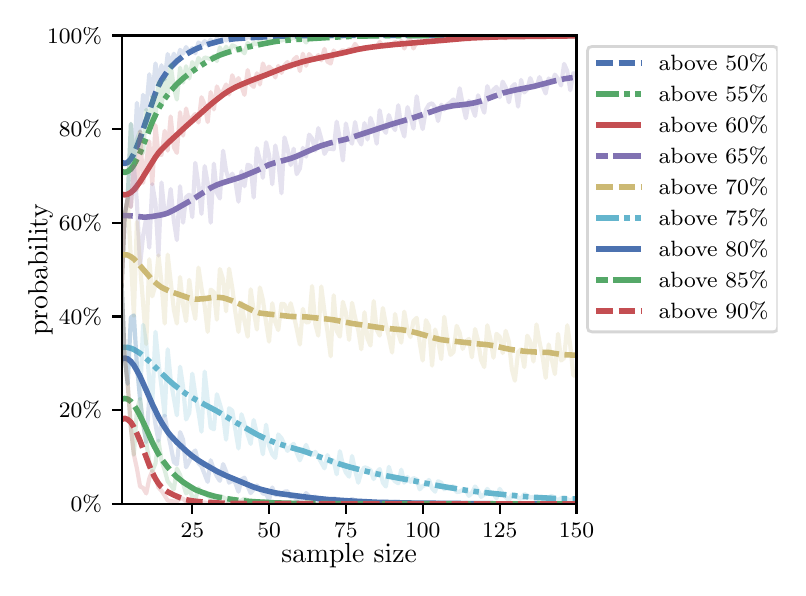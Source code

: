 \begingroup%
\makeatletter%
\begin{pgfpicture}%
\pgfpathrectangle{\pgfpointorigin}{\pgfqpoint{3.75in}{2.7in}}%
\pgfusepath{use as bounding box, clip}%
\begin{pgfscope}%
\pgfsetbuttcap%
\pgfsetmiterjoin%
\definecolor{currentfill}{rgb}{1.0,1.0,1.0}%
\pgfsetfillcolor{currentfill}%
\pgfsetlinewidth{0.0pt}%
\definecolor{currentstroke}{rgb}{1.0,1.0,1.0}%
\pgfsetstrokecolor{currentstroke}%
\pgfsetdash{}{0pt}%
\pgfpathmoveto{\pgfqpoint{0.0in}{0.0in}}%
\pgfpathlineto{\pgfqpoint{3.75in}{0.0in}}%
\pgfpathlineto{\pgfqpoint{3.75in}{2.7in}}%
\pgfpathlineto{\pgfqpoint{0.0in}{2.7in}}%
\pgfpathclose%
\pgfusepath{fill}%
\end{pgfscope}%
\begin{pgfscope}%
\pgfsetbuttcap%
\pgfsetmiterjoin%
\definecolor{currentfill}{rgb}{1.0,1.0,1.0}%
\pgfsetfillcolor{currentfill}%
\pgfsetlinewidth{0.0pt}%
\definecolor{currentstroke}{rgb}{0.0,0.0,0.0}%
\pgfsetstrokecolor{currentstroke}%
\pgfsetstrokeopacity{0.0}%
\pgfsetdash{}{0pt}%
\pgfpathmoveto{\pgfqpoint{0.47in}{0.319in}}%
\pgfpathlineto{\pgfqpoint{2.744in}{0.319in}}%
\pgfpathlineto{\pgfqpoint{2.744in}{2.661in}}%
\pgfpathlineto{\pgfqpoint{0.47in}{2.661in}}%
\pgfpathclose%
\pgfusepath{fill}%
\end{pgfscope}%
\begin{pgfscope}%
\pgfsetbuttcap%
\pgfsetroundjoin%
\definecolor{currentfill}{rgb}{0.0,0.0,0.0}%
\pgfsetfillcolor{currentfill}%
\pgfsetlinewidth{0.803pt}%
\definecolor{currentstroke}{rgb}{0.0,0.0,0.0}%
\pgfsetstrokecolor{currentstroke}%
\pgfsetdash{}{0pt}%
\pgfsys@defobject{currentmarker}{\pgfqpoint{0.0in}{-0.049in}}{\pgfqpoint{0.0in}{0.0in}}{%
\pgfpathmoveto{\pgfqpoint{0.0in}{0.0in}}%
\pgfpathlineto{\pgfqpoint{0.0in}{-0.049in}}%
\pgfusepath{stroke,fill}%
}%
\begin{pgfscope}%
\pgfsys@transformshift{0.823in}{0.319in}%
\pgfsys@useobject{currentmarker}{}%
\end{pgfscope}%
\end{pgfscope}%
\begin{pgfscope}%
\definecolor{textcolor}{rgb}{0.0,0.0,0.0}%
\pgfsetstrokecolor{textcolor}%
\pgfsetfillcolor{textcolor}%
\pgftext[x=0.823in,y=0.222in,,top]{\color{textcolor}\rmfamily\fontsize{8.0}{9.6}\selectfont 25}%
\end{pgfscope}%
\begin{pgfscope}%
\pgfsetbuttcap%
\pgfsetroundjoin%
\definecolor{currentfill}{rgb}{0.0,0.0,0.0}%
\pgfsetfillcolor{currentfill}%
\pgfsetlinewidth{0.803pt}%
\definecolor{currentstroke}{rgb}{0.0,0.0,0.0}%
\pgfsetstrokecolor{currentstroke}%
\pgfsetdash{}{0pt}%
\pgfsys@defobject{currentmarker}{\pgfqpoint{0.0in}{-0.049in}}{\pgfqpoint{0.0in}{0.0in}}{%
\pgfpathmoveto{\pgfqpoint{0.0in}{0.0in}}%
\pgfpathlineto{\pgfqpoint{0.0in}{-0.049in}}%
\pgfusepath{stroke,fill}%
}%
\begin{pgfscope}%
\pgfsys@transformshift{1.207in}{0.319in}%
\pgfsys@useobject{currentmarker}{}%
\end{pgfscope}%
\end{pgfscope}%
\begin{pgfscope}%
\definecolor{textcolor}{rgb}{0.0,0.0,0.0}%
\pgfsetstrokecolor{textcolor}%
\pgfsetfillcolor{textcolor}%
\pgftext[x=1.207in,y=0.222in,,top]{\color{textcolor}\rmfamily\fontsize{8.0}{9.6}\selectfont 50}%
\end{pgfscope}%
\begin{pgfscope}%
\pgfsetbuttcap%
\pgfsetroundjoin%
\definecolor{currentfill}{rgb}{0.0,0.0,0.0}%
\pgfsetfillcolor{currentfill}%
\pgfsetlinewidth{0.803pt}%
\definecolor{currentstroke}{rgb}{0.0,0.0,0.0}%
\pgfsetstrokecolor{currentstroke}%
\pgfsetdash{}{0pt}%
\pgfsys@defobject{currentmarker}{\pgfqpoint{0.0in}{-0.049in}}{\pgfqpoint{0.0in}{0.0in}}{%
\pgfpathmoveto{\pgfqpoint{0.0in}{0.0in}}%
\pgfpathlineto{\pgfqpoint{0.0in}{-0.049in}}%
\pgfusepath{stroke,fill}%
}%
\begin{pgfscope}%
\pgfsys@transformshift{1.591in}{0.319in}%
\pgfsys@useobject{currentmarker}{}%
\end{pgfscope}%
\end{pgfscope}%
\begin{pgfscope}%
\definecolor{textcolor}{rgb}{0.0,0.0,0.0}%
\pgfsetstrokecolor{textcolor}%
\pgfsetfillcolor{textcolor}%
\pgftext[x=1.591in,y=0.222in,,top]{\color{textcolor}\rmfamily\fontsize{8.0}{9.6}\selectfont 75}%
\end{pgfscope}%
\begin{pgfscope}%
\pgfsetbuttcap%
\pgfsetroundjoin%
\definecolor{currentfill}{rgb}{0.0,0.0,0.0}%
\pgfsetfillcolor{currentfill}%
\pgfsetlinewidth{0.803pt}%
\definecolor{currentstroke}{rgb}{0.0,0.0,0.0}%
\pgfsetstrokecolor{currentstroke}%
\pgfsetdash{}{0pt}%
\pgfsys@defobject{currentmarker}{\pgfqpoint{0.0in}{-0.049in}}{\pgfqpoint{0.0in}{0.0in}}{%
\pgfpathmoveto{\pgfqpoint{0.0in}{0.0in}}%
\pgfpathlineto{\pgfqpoint{0.0in}{-0.049in}}%
\pgfusepath{stroke,fill}%
}%
\begin{pgfscope}%
\pgfsys@transformshift{1.975in}{0.319in}%
\pgfsys@useobject{currentmarker}{}%
\end{pgfscope}%
\end{pgfscope}%
\begin{pgfscope}%
\definecolor{textcolor}{rgb}{0.0,0.0,0.0}%
\pgfsetstrokecolor{textcolor}%
\pgfsetfillcolor{textcolor}%
\pgftext[x=1.975in,y=0.222in,,top]{\color{textcolor}\rmfamily\fontsize{8.0}{9.6}\selectfont 100}%
\end{pgfscope}%
\begin{pgfscope}%
\pgfsetbuttcap%
\pgfsetroundjoin%
\definecolor{currentfill}{rgb}{0.0,0.0,0.0}%
\pgfsetfillcolor{currentfill}%
\pgfsetlinewidth{0.803pt}%
\definecolor{currentstroke}{rgb}{0.0,0.0,0.0}%
\pgfsetstrokecolor{currentstroke}%
\pgfsetdash{}{0pt}%
\pgfsys@defobject{currentmarker}{\pgfqpoint{0.0in}{-0.049in}}{\pgfqpoint{0.0in}{0.0in}}{%
\pgfpathmoveto{\pgfqpoint{0.0in}{0.0in}}%
\pgfpathlineto{\pgfqpoint{0.0in}{-0.049in}}%
\pgfusepath{stroke,fill}%
}%
\begin{pgfscope}%
\pgfsys@transformshift{2.36in}{0.319in}%
\pgfsys@useobject{currentmarker}{}%
\end{pgfscope}%
\end{pgfscope}%
\begin{pgfscope}%
\definecolor{textcolor}{rgb}{0.0,0.0,0.0}%
\pgfsetstrokecolor{textcolor}%
\pgfsetfillcolor{textcolor}%
\pgftext[x=2.36in,y=0.222in,,top]{\color{textcolor}\rmfamily\fontsize{8.0}{9.6}\selectfont 125}%
\end{pgfscope}%
\begin{pgfscope}%
\pgfsetbuttcap%
\pgfsetroundjoin%
\definecolor{currentfill}{rgb}{0.0,0.0,0.0}%
\pgfsetfillcolor{currentfill}%
\pgfsetlinewidth{0.803pt}%
\definecolor{currentstroke}{rgb}{0.0,0.0,0.0}%
\pgfsetstrokecolor{currentstroke}%
\pgfsetdash{}{0pt}%
\pgfsys@defobject{currentmarker}{\pgfqpoint{0.0in}{-0.049in}}{\pgfqpoint{0.0in}{0.0in}}{%
\pgfpathmoveto{\pgfqpoint{0.0in}{0.0in}}%
\pgfpathlineto{\pgfqpoint{0.0in}{-0.049in}}%
\pgfusepath{stroke,fill}%
}%
\begin{pgfscope}%
\pgfsys@transformshift{2.744in}{0.319in}%
\pgfsys@useobject{currentmarker}{}%
\end{pgfscope}%
\end{pgfscope}%
\begin{pgfscope}%
\definecolor{textcolor}{rgb}{0.0,0.0,0.0}%
\pgfsetstrokecolor{textcolor}%
\pgfsetfillcolor{textcolor}%
\pgftext[x=2.744in,y=0.222in,,top]{\color{textcolor}\rmfamily\fontsize{8.0}{9.6}\selectfont 150}%
\end{pgfscope}%
\begin{pgfscope}%
\definecolor{textcolor}{rgb}{0.0,0.0,0.0}%
\pgfsetstrokecolor{textcolor}%
\pgfsetfillcolor{textcolor}%
\pgftext[x=1.607in,y=0.123in,,top]{\color{textcolor}\rmfamily\fontsize{10.0}{12.0}\selectfont sample size}%
\end{pgfscope}%
\begin{pgfscope}%
\pgfsetbuttcap%
\pgfsetroundjoin%
\definecolor{currentfill}{rgb}{0.0,0.0,0.0}%
\pgfsetfillcolor{currentfill}%
\pgfsetlinewidth{0.803pt}%
\definecolor{currentstroke}{rgb}{0.0,0.0,0.0}%
\pgfsetstrokecolor{currentstroke}%
\pgfsetdash{}{0pt}%
\pgfsys@defobject{currentmarker}{\pgfqpoint{-0.049in}{0.0in}}{\pgfqpoint{0.0in}{0.0in}}{%
\pgfpathmoveto{\pgfqpoint{0.0in}{0.0in}}%
\pgfpathlineto{\pgfqpoint{-0.049in}{0.0in}}%
\pgfusepath{stroke,fill}%
}%
\begin{pgfscope}%
\pgfsys@transformshift{0.47in}{0.319in}%
\pgfsys@useobject{currentmarker}{}%
\end{pgfscope}%
\end{pgfscope}%
\begin{pgfscope}%
\definecolor{textcolor}{rgb}{0.0,0.0,0.0}%
\pgfsetstrokecolor{textcolor}%
\pgfsetfillcolor{textcolor}%
\pgftext[x=0.215in,y=0.281in,left,base]{\color{textcolor}\rmfamily\fontsize{8.0}{9.6}\selectfont  0\%}%
\end{pgfscope}%
\begin{pgfscope}%
\pgfsetbuttcap%
\pgfsetroundjoin%
\definecolor{currentfill}{rgb}{0.0,0.0,0.0}%
\pgfsetfillcolor{currentfill}%
\pgfsetlinewidth{0.803pt}%
\definecolor{currentstroke}{rgb}{0.0,0.0,0.0}%
\pgfsetstrokecolor{currentstroke}%
\pgfsetdash{}{0pt}%
\pgfsys@defobject{currentmarker}{\pgfqpoint{-0.049in}{0.0in}}{\pgfqpoint{0.0in}{0.0in}}{%
\pgfpathmoveto{\pgfqpoint{0.0in}{0.0in}}%
\pgfpathlineto{\pgfqpoint{-0.049in}{0.0in}}%
\pgfusepath{stroke,fill}%
}%
\begin{pgfscope}%
\pgfsys@transformshift{0.47in}{0.788in}%
\pgfsys@useobject{currentmarker}{}%
\end{pgfscope}%
\end{pgfscope}%
\begin{pgfscope}%
\definecolor{textcolor}{rgb}{0.0,0.0,0.0}%
\pgfsetstrokecolor{textcolor}%
\pgfsetfillcolor{textcolor}%
\pgftext[x=0.156in,y=0.749in,left,base]{\color{textcolor}\rmfamily\fontsize{8.0}{9.6}\selectfont 20\%}%
\end{pgfscope}%
\begin{pgfscope}%
\pgfsetbuttcap%
\pgfsetroundjoin%
\definecolor{currentfill}{rgb}{0.0,0.0,0.0}%
\pgfsetfillcolor{currentfill}%
\pgfsetlinewidth{0.803pt}%
\definecolor{currentstroke}{rgb}{0.0,0.0,0.0}%
\pgfsetstrokecolor{currentstroke}%
\pgfsetdash{}{0pt}%
\pgfsys@defobject{currentmarker}{\pgfqpoint{-0.049in}{0.0in}}{\pgfqpoint{0.0in}{0.0in}}{%
\pgfpathmoveto{\pgfqpoint{0.0in}{0.0in}}%
\pgfpathlineto{\pgfqpoint{-0.049in}{0.0in}}%
\pgfusepath{stroke,fill}%
}%
\begin{pgfscope}%
\pgfsys@transformshift{0.47in}{1.256in}%
\pgfsys@useobject{currentmarker}{}%
\end{pgfscope}%
\end{pgfscope}%
\begin{pgfscope}%
\definecolor{textcolor}{rgb}{0.0,0.0,0.0}%
\pgfsetstrokecolor{textcolor}%
\pgfsetfillcolor{textcolor}%
\pgftext[x=0.156in,y=1.218in,left,base]{\color{textcolor}\rmfamily\fontsize{8.0}{9.6}\selectfont 40\%}%
\end{pgfscope}%
\begin{pgfscope}%
\pgfsetbuttcap%
\pgfsetroundjoin%
\definecolor{currentfill}{rgb}{0.0,0.0,0.0}%
\pgfsetfillcolor{currentfill}%
\pgfsetlinewidth{0.803pt}%
\definecolor{currentstroke}{rgb}{0.0,0.0,0.0}%
\pgfsetstrokecolor{currentstroke}%
\pgfsetdash{}{0pt}%
\pgfsys@defobject{currentmarker}{\pgfqpoint{-0.049in}{0.0in}}{\pgfqpoint{0.0in}{0.0in}}{%
\pgfpathmoveto{\pgfqpoint{0.0in}{0.0in}}%
\pgfpathlineto{\pgfqpoint{-0.049in}{0.0in}}%
\pgfusepath{stroke,fill}%
}%
\begin{pgfscope}%
\pgfsys@transformshift{0.47in}{1.725in}%
\pgfsys@useobject{currentmarker}{}%
\end{pgfscope}%
\end{pgfscope}%
\begin{pgfscope}%
\definecolor{textcolor}{rgb}{0.0,0.0,0.0}%
\pgfsetstrokecolor{textcolor}%
\pgfsetfillcolor{textcolor}%
\pgftext[x=0.156in,y=1.686in,left,base]{\color{textcolor}\rmfamily\fontsize{8.0}{9.6}\selectfont 60\%}%
\end{pgfscope}%
\begin{pgfscope}%
\pgfsetbuttcap%
\pgfsetroundjoin%
\definecolor{currentfill}{rgb}{0.0,0.0,0.0}%
\pgfsetfillcolor{currentfill}%
\pgfsetlinewidth{0.803pt}%
\definecolor{currentstroke}{rgb}{0.0,0.0,0.0}%
\pgfsetstrokecolor{currentstroke}%
\pgfsetdash{}{0pt}%
\pgfsys@defobject{currentmarker}{\pgfqpoint{-0.049in}{0.0in}}{\pgfqpoint{0.0in}{0.0in}}{%
\pgfpathmoveto{\pgfqpoint{0.0in}{0.0in}}%
\pgfpathlineto{\pgfqpoint{-0.049in}{0.0in}}%
\pgfusepath{stroke,fill}%
}%
\begin{pgfscope}%
\pgfsys@transformshift{0.47in}{2.193in}%
\pgfsys@useobject{currentmarker}{}%
\end{pgfscope}%
\end{pgfscope}%
\begin{pgfscope}%
\definecolor{textcolor}{rgb}{0.0,0.0,0.0}%
\pgfsetstrokecolor{textcolor}%
\pgfsetfillcolor{textcolor}%
\pgftext[x=0.156in,y=2.154in,left,base]{\color{textcolor}\rmfamily\fontsize{8.0}{9.6}\selectfont 80\%}%
\end{pgfscope}%
\begin{pgfscope}%
\pgfsetbuttcap%
\pgfsetroundjoin%
\definecolor{currentfill}{rgb}{0.0,0.0,0.0}%
\pgfsetfillcolor{currentfill}%
\pgfsetlinewidth{0.803pt}%
\definecolor{currentstroke}{rgb}{0.0,0.0,0.0}%
\pgfsetstrokecolor{currentstroke}%
\pgfsetdash{}{0pt}%
\pgfsys@defobject{currentmarker}{\pgfqpoint{-0.049in}{0.0in}}{\pgfqpoint{0.0in}{0.0in}}{%
\pgfpathmoveto{\pgfqpoint{0.0in}{0.0in}}%
\pgfpathlineto{\pgfqpoint{-0.049in}{0.0in}}%
\pgfusepath{stroke,fill}%
}%
\begin{pgfscope}%
\pgfsys@transformshift{0.47in}{2.661in}%
\pgfsys@useobject{currentmarker}{}%
\end{pgfscope}%
\end{pgfscope}%
\begin{pgfscope}%
\definecolor{textcolor}{rgb}{0.0,0.0,0.0}%
\pgfsetstrokecolor{textcolor}%
\pgfsetfillcolor{textcolor}%
\pgftext[x=0.097in,y=2.623in,left,base]{\color{textcolor}\rmfamily\fontsize{8.0}{9.6}\selectfont 100\%}%
\end{pgfscope}%
\begin{pgfscope}%
\definecolor{textcolor}{rgb}{0.0,0.0,0.0}%
\pgfsetstrokecolor{textcolor}%
\pgfsetfillcolor{textcolor}%
\pgftext[x=0.125in,y=1.49in,,bottom,rotate=90.0]{\color{textcolor}\rmfamily\fontsize{10.0}{12.0}\selectfont probability}%
\end{pgfscope}%
\begin{pgfscope}%
\pgfpathrectangle{\pgfqpoint{0.47in}{0.319in}}{\pgfqpoint{2.274in}{2.342in}}%
\pgfusepath{clip}%
\pgfsetrectcap%
\pgfsetroundjoin%
\pgfsetlinewidth{1.506pt}%
\definecolor{currentstroke}{rgb}{0.298,0.447,0.69}%
\pgfsetstrokecolor{currentstroke}%
\pgfsetstrokeopacity{0.2}%
\pgfsetdash{}{0pt}%
\pgfpathmoveto{\pgfqpoint{0.47in}{1.411in}}%
\pgfpathlineto{\pgfqpoint{0.485in}{1.762in}}%
\pgfpathlineto{\pgfqpoint{0.5in}{1.846in}}%
\pgfpathlineto{\pgfqpoint{0.516in}{2.219in}}%
\pgfpathlineto{\pgfqpoint{0.531in}{2.008in}}%
\pgfpathlineto{\pgfqpoint{0.546in}{2.324in}}%
\pgfpathlineto{\pgfqpoint{0.562in}{2.181in}}%
\pgfpathlineto{\pgfqpoint{0.577in}{2.364in}}%
\pgfpathlineto{\pgfqpoint{0.593in}{2.289in}}%
\pgfpathlineto{\pgfqpoint{0.608in}{2.467in}}%
\pgfpathlineto{\pgfqpoint{0.623in}{2.355in}}%
\pgfpathlineto{\pgfqpoint{0.639in}{2.521in}}%
\pgfpathlineto{\pgfqpoint{0.654in}{2.427in}}%
\pgfpathlineto{\pgfqpoint{0.669in}{2.512in}}%
\pgfpathlineto{\pgfqpoint{0.685in}{2.441in}}%
\pgfpathlineto{\pgfqpoint{0.7in}{2.568in}}%
\pgfpathlineto{\pgfqpoint{0.715in}{2.514in}}%
\pgfpathlineto{\pgfqpoint{0.731in}{2.57in}}%
\pgfpathlineto{\pgfqpoint{0.746in}{2.528in}}%
\pgfpathlineto{\pgfqpoint{0.762in}{2.589in}}%
\pgfpathlineto{\pgfqpoint{0.777in}{2.57in}}%
\pgfpathlineto{\pgfqpoint{0.792in}{2.603in}}%
\pgfpathlineto{\pgfqpoint{0.808in}{2.575in}}%
\pgfpathlineto{\pgfqpoint{0.823in}{2.598in}}%
\pgfpathlineto{\pgfqpoint{0.838in}{2.572in}}%
\pgfpathlineto{\pgfqpoint{0.854in}{2.626in}}%
\pgfpathlineto{\pgfqpoint{0.869in}{2.612in}}%
\pgfpathlineto{\pgfqpoint{0.885in}{2.633in}}%
\pgfpathlineto{\pgfqpoint{0.9in}{2.617in}}%
\pgfpathlineto{\pgfqpoint{0.915in}{2.64in}}%
\pgfpathlineto{\pgfqpoint{0.931in}{2.619in}}%
\pgfpathlineto{\pgfqpoint{0.946in}{2.647in}}%
\pgfpathlineto{\pgfqpoint{0.961in}{2.633in}}%
\pgfpathlineto{\pgfqpoint{0.977in}{2.652in}}%
\pgfpathlineto{\pgfqpoint{0.992in}{2.636in}}%
\pgfpathlineto{\pgfqpoint{1.007in}{2.652in}}%
\pgfpathlineto{\pgfqpoint{1.023in}{2.643in}}%
\pgfpathlineto{\pgfqpoint{1.038in}{2.65in}}%
\pgfpathlineto{\pgfqpoint{1.054in}{2.652in}}%
\pgfpathlineto{\pgfqpoint{1.084in}{2.643in}}%
\pgfpathlineto{\pgfqpoint{1.1in}{2.654in}}%
\pgfpathlineto{\pgfqpoint{1.115in}{2.65in}}%
\pgfpathlineto{\pgfqpoint{1.13in}{2.652in}}%
\pgfpathlineto{\pgfqpoint{1.146in}{2.652in}}%
\pgfpathlineto{\pgfqpoint{1.161in}{2.657in}}%
\pgfpathlineto{\pgfqpoint{1.176in}{2.647in}}%
\pgfpathlineto{\pgfqpoint{1.192in}{2.659in}}%
\pgfpathlineto{\pgfqpoint{1.207in}{2.657in}}%
\pgfpathlineto{\pgfqpoint{1.223in}{2.661in}}%
\pgfpathlineto{\pgfqpoint{1.253in}{2.657in}}%
\pgfpathlineto{\pgfqpoint{1.284in}{2.661in}}%
\pgfpathlineto{\pgfqpoint{1.299in}{2.659in}}%
\pgfpathlineto{\pgfqpoint{1.315in}{2.661in}}%
\pgfpathlineto{\pgfqpoint{1.33in}{2.659in}}%
\pgfpathlineto{\pgfqpoint{1.345in}{2.661in}}%
\pgfpathlineto{\pgfqpoint{1.361in}{2.659in}}%
\pgfpathlineto{\pgfqpoint{1.376in}{2.661in}}%
\pgfpathlineto{\pgfqpoint{1.392in}{2.657in}}%
\pgfpathlineto{\pgfqpoint{1.407in}{2.661in}}%
\pgfpathlineto{\pgfqpoint{2.744in}{2.661in}}%
\pgfpathlineto{\pgfqpoint{2.744in}{2.661in}}%
\pgfusepath{stroke}%
\end{pgfscope}%
\begin{pgfscope}%
\pgfpathrectangle{\pgfqpoint{0.47in}{0.319in}}{\pgfqpoint{2.274in}{2.342in}}%
\pgfusepath{clip}%
\pgfsetbuttcap%
\pgfsetroundjoin%
\pgfsetlinewidth{2.007pt}%
\definecolor{currentstroke}{rgb}{0.298,0.447,0.69}%
\pgfsetstrokecolor{currentstroke}%
\pgfsetdash{{6.0pt}{2.0pt}}{0.0pt}%
\pgfpathmoveto{\pgfqpoint{0.47in}{2.026in}}%
\pgfpathlineto{\pgfqpoint{0.485in}{2.021in}}%
\pgfpathlineto{\pgfqpoint{0.5in}{2.026in}}%
\pgfpathlineto{\pgfqpoint{0.516in}{2.043in}}%
\pgfpathlineto{\pgfqpoint{0.531in}{2.07in}}%
\pgfpathlineto{\pgfqpoint{0.546in}{2.105in}}%
\pgfpathlineto{\pgfqpoint{0.562in}{2.146in}}%
\pgfpathlineto{\pgfqpoint{0.639in}{2.373in}}%
\pgfpathlineto{\pgfqpoint{0.654in}{2.408in}}%
\pgfpathlineto{\pgfqpoint{0.669in}{2.438in}}%
\pgfpathlineto{\pgfqpoint{0.685in}{2.462in}}%
\pgfpathlineto{\pgfqpoint{0.7in}{2.484in}}%
\pgfpathlineto{\pgfqpoint{0.715in}{2.502in}}%
\pgfpathlineto{\pgfqpoint{0.731in}{2.518in}}%
\pgfpathlineto{\pgfqpoint{0.746in}{2.533in}}%
\pgfpathlineto{\pgfqpoint{0.777in}{2.557in}}%
\pgfpathlineto{\pgfqpoint{0.808in}{2.576in}}%
\pgfpathlineto{\pgfqpoint{0.838in}{2.592in}}%
\pgfpathlineto{\pgfqpoint{0.869in}{2.605in}}%
\pgfpathlineto{\pgfqpoint{0.9in}{2.616in}}%
\pgfpathlineto{\pgfqpoint{0.931in}{2.625in}}%
\pgfpathlineto{\pgfqpoint{0.961in}{2.633in}}%
\pgfpathlineto{\pgfqpoint{0.992in}{2.639in}}%
\pgfpathlineto{\pgfqpoint{1.038in}{2.645in}}%
\pgfpathlineto{\pgfqpoint{1.1in}{2.649in}}%
\pgfpathlineto{\pgfqpoint{1.238in}{2.657in}}%
\pgfpathlineto{\pgfqpoint{1.315in}{2.659in}}%
\pgfpathlineto{\pgfqpoint{1.453in}{2.661in}}%
\pgfpathlineto{\pgfqpoint{1.684in}{2.661in}}%
\pgfpathlineto{\pgfqpoint{2.744in}{2.661in}}%
\pgfpathlineto{\pgfqpoint{2.744in}{2.661in}}%
\pgfusepath{stroke}%
\end{pgfscope}%
\begin{pgfscope}%
\pgfpathrectangle{\pgfqpoint{0.47in}{0.319in}}{\pgfqpoint{2.274in}{2.342in}}%
\pgfusepath{clip}%
\pgfsetrectcap%
\pgfsetroundjoin%
\pgfsetlinewidth{1.506pt}%
\definecolor{currentstroke}{rgb}{0.333,0.659,0.408}%
\pgfsetstrokecolor{currentstroke}%
\pgfsetstrokeopacity{0.2}%
\pgfsetdash{}{0pt}%
\pgfpathmoveto{\pgfqpoint{0.47in}{1.411in}}%
\pgfpathlineto{\pgfqpoint{0.485in}{1.762in}}%
\pgfpathlineto{\pgfqpoint{0.5in}{1.846in}}%
\pgfpathlineto{\pgfqpoint{0.516in}{2.219in}}%
\pgfpathlineto{\pgfqpoint{0.531in}{2.008in}}%
\pgfpathlineto{\pgfqpoint{0.546in}{2.141in}}%
\pgfpathlineto{\pgfqpoint{0.562in}{2.181in}}%
\pgfpathlineto{\pgfqpoint{0.577in}{2.074in}}%
\pgfpathlineto{\pgfqpoint{0.593in}{2.289in}}%
\pgfpathlineto{\pgfqpoint{0.608in}{2.202in}}%
\pgfpathlineto{\pgfqpoint{0.623in}{2.355in}}%
\pgfpathlineto{\pgfqpoint{0.639in}{2.252in}}%
\pgfpathlineto{\pgfqpoint{0.654in}{2.427in}}%
\pgfpathlineto{\pgfqpoint{0.669in}{2.305in}}%
\pgfpathlineto{\pgfqpoint{0.685in}{2.441in}}%
\pgfpathlineto{\pgfqpoint{0.7in}{2.371in}}%
\pgfpathlineto{\pgfqpoint{0.715in}{2.514in}}%
\pgfpathlineto{\pgfqpoint{0.731in}{2.399in}}%
\pgfpathlineto{\pgfqpoint{0.746in}{2.341in}}%
\pgfpathlineto{\pgfqpoint{0.762in}{2.5in}}%
\pgfpathlineto{\pgfqpoint{0.777in}{2.425in}}%
\pgfpathlineto{\pgfqpoint{0.792in}{2.507in}}%
\pgfpathlineto{\pgfqpoint{0.808in}{2.446in}}%
\pgfpathlineto{\pgfqpoint{0.823in}{2.528in}}%
\pgfpathlineto{\pgfqpoint{0.838in}{2.493in}}%
\pgfpathlineto{\pgfqpoint{0.854in}{2.549in}}%
\pgfpathlineto{\pgfqpoint{0.869in}{2.521in}}%
\pgfpathlineto{\pgfqpoint{0.885in}{2.551in}}%
\pgfpathlineto{\pgfqpoint{0.9in}{2.547in}}%
\pgfpathlineto{\pgfqpoint{0.915in}{2.544in}}%
\pgfpathlineto{\pgfqpoint{0.931in}{2.558in}}%
\pgfpathlineto{\pgfqpoint{0.946in}{2.533in}}%
\pgfpathlineto{\pgfqpoint{0.961in}{2.601in}}%
\pgfpathlineto{\pgfqpoint{0.977in}{2.57in}}%
\pgfpathlineto{\pgfqpoint{0.992in}{2.605in}}%
\pgfpathlineto{\pgfqpoint{1.007in}{2.579in}}%
\pgfpathlineto{\pgfqpoint{1.023in}{2.612in}}%
\pgfpathlineto{\pgfqpoint{1.038in}{2.605in}}%
\pgfpathlineto{\pgfqpoint{1.054in}{2.584in}}%
\pgfpathlineto{\pgfqpoint{1.069in}{2.589in}}%
\pgfpathlineto{\pgfqpoint{1.084in}{2.572in}}%
\pgfpathlineto{\pgfqpoint{1.1in}{2.624in}}%
\pgfpathlineto{\pgfqpoint{1.115in}{2.601in}}%
\pgfpathlineto{\pgfqpoint{1.13in}{2.624in}}%
\pgfpathlineto{\pgfqpoint{1.146in}{2.617in}}%
\pgfpathlineto{\pgfqpoint{1.161in}{2.633in}}%
\pgfpathlineto{\pgfqpoint{1.176in}{2.622in}}%
\pgfpathlineto{\pgfqpoint{1.192in}{2.622in}}%
\pgfpathlineto{\pgfqpoint{1.207in}{2.638in}}%
\pgfpathlineto{\pgfqpoint{1.223in}{2.633in}}%
\pgfpathlineto{\pgfqpoint{1.238in}{2.626in}}%
\pgfpathlineto{\pgfqpoint{1.253in}{2.638in}}%
\pgfpathlineto{\pgfqpoint{1.269in}{2.636in}}%
\pgfpathlineto{\pgfqpoint{1.284in}{2.64in}}%
\pgfpathlineto{\pgfqpoint{1.299in}{2.64in}}%
\pgfpathlineto{\pgfqpoint{1.315in}{2.643in}}%
\pgfpathlineto{\pgfqpoint{1.33in}{2.654in}}%
\pgfpathlineto{\pgfqpoint{1.345in}{2.643in}}%
\pgfpathlineto{\pgfqpoint{1.361in}{2.645in}}%
\pgfpathlineto{\pgfqpoint{1.376in}{2.645in}}%
\pgfpathlineto{\pgfqpoint{1.392in}{2.626in}}%
\pgfpathlineto{\pgfqpoint{1.407in}{2.647in}}%
\pgfpathlineto{\pgfqpoint{1.422in}{2.643in}}%
\pgfpathlineto{\pgfqpoint{1.438in}{2.654in}}%
\pgfpathlineto{\pgfqpoint{1.453in}{2.65in}}%
\pgfpathlineto{\pgfqpoint{1.468in}{2.647in}}%
\pgfpathlineto{\pgfqpoint{1.484in}{2.657in}}%
\pgfpathlineto{\pgfqpoint{1.499in}{2.647in}}%
\pgfpathlineto{\pgfqpoint{1.515in}{2.657in}}%
\pgfpathlineto{\pgfqpoint{1.53in}{2.657in}}%
\pgfpathlineto{\pgfqpoint{1.545in}{2.654in}}%
\pgfpathlineto{\pgfqpoint{1.561in}{2.647in}}%
\pgfpathlineto{\pgfqpoint{1.576in}{2.659in}}%
\pgfpathlineto{\pgfqpoint{1.591in}{2.661in}}%
\pgfpathlineto{\pgfqpoint{1.607in}{2.659in}}%
\pgfpathlineto{\pgfqpoint{1.622in}{2.659in}}%
\pgfpathlineto{\pgfqpoint{1.637in}{2.661in}}%
\pgfpathlineto{\pgfqpoint{1.653in}{2.657in}}%
\pgfpathlineto{\pgfqpoint{1.668in}{2.659in}}%
\pgfpathlineto{\pgfqpoint{1.684in}{2.657in}}%
\pgfpathlineto{\pgfqpoint{1.699in}{2.657in}}%
\pgfpathlineto{\pgfqpoint{1.714in}{2.659in}}%
\pgfpathlineto{\pgfqpoint{1.73in}{2.659in}}%
\pgfpathlineto{\pgfqpoint{1.745in}{2.661in}}%
\pgfpathlineto{\pgfqpoint{1.791in}{2.661in}}%
\pgfpathlineto{\pgfqpoint{1.806in}{2.659in}}%
\pgfpathlineto{\pgfqpoint{1.822in}{2.659in}}%
\pgfpathlineto{\pgfqpoint{1.837in}{2.661in}}%
\pgfpathlineto{\pgfqpoint{1.853in}{2.659in}}%
\pgfpathlineto{\pgfqpoint{1.868in}{2.661in}}%
\pgfpathlineto{\pgfqpoint{1.914in}{2.661in}}%
\pgfpathlineto{\pgfqpoint{1.929in}{2.657in}}%
\pgfpathlineto{\pgfqpoint{1.945in}{2.661in}}%
\pgfpathlineto{\pgfqpoint{2.022in}{2.661in}}%
\pgfpathlineto{\pgfqpoint{2.037in}{2.659in}}%
\pgfpathlineto{\pgfqpoint{2.052in}{2.661in}}%
\pgfpathlineto{\pgfqpoint{2.744in}{2.661in}}%
\pgfpathlineto{\pgfqpoint{2.744in}{2.661in}}%
\pgfusepath{stroke}%
\end{pgfscope}%
\begin{pgfscope}%
\pgfpathrectangle{\pgfqpoint{0.47in}{0.319in}}{\pgfqpoint{2.274in}{2.342in}}%
\pgfusepath{clip}%
\pgfsetbuttcap%
\pgfsetroundjoin%
\pgfsetlinewidth{2.007pt}%
\definecolor{currentstroke}{rgb}{0.333,0.659,0.408}%
\pgfsetstrokecolor{currentstroke}%
\pgfsetdash{{8.0pt}{2.0pt}{2.0pt}{2.0pt}{2.0pt}{2.0pt}}{0.0pt}%
\pgfpathmoveto{\pgfqpoint{0.47in}{1.981in}}%
\pgfpathlineto{\pgfqpoint{0.485in}{1.976in}}%
\pgfpathlineto{\pgfqpoint{0.5in}{1.981in}}%
\pgfpathlineto{\pgfqpoint{0.516in}{1.993in}}%
\pgfpathlineto{\pgfqpoint{0.531in}{2.014in}}%
\pgfpathlineto{\pgfqpoint{0.546in}{2.042in}}%
\pgfpathlineto{\pgfqpoint{0.562in}{2.074in}}%
\pgfpathlineto{\pgfqpoint{0.593in}{2.15in}}%
\pgfpathlineto{\pgfqpoint{0.623in}{2.228in}}%
\pgfpathlineto{\pgfqpoint{0.639in}{2.263in}}%
\pgfpathlineto{\pgfqpoint{0.654in}{2.294in}}%
\pgfpathlineto{\pgfqpoint{0.669in}{2.32in}}%
\pgfpathlineto{\pgfqpoint{0.685in}{2.344in}}%
\pgfpathlineto{\pgfqpoint{0.715in}{2.384in}}%
\pgfpathlineto{\pgfqpoint{0.746in}{2.418in}}%
\pgfpathlineto{\pgfqpoint{0.777in}{2.446in}}%
\pgfpathlineto{\pgfqpoint{0.808in}{2.471in}}%
\pgfpathlineto{\pgfqpoint{0.854in}{2.503in}}%
\pgfpathlineto{\pgfqpoint{0.9in}{2.532in}}%
\pgfpathlineto{\pgfqpoint{0.931in}{2.549in}}%
\pgfpathlineto{\pgfqpoint{0.961in}{2.563in}}%
\pgfpathlineto{\pgfqpoint{0.992in}{2.574in}}%
\pgfpathlineto{\pgfqpoint{1.038in}{2.588in}}%
\pgfpathlineto{\pgfqpoint{1.1in}{2.603in}}%
\pgfpathlineto{\pgfqpoint{1.176in}{2.619in}}%
\pgfpathlineto{\pgfqpoint{1.238in}{2.631in}}%
\pgfpathlineto{\pgfqpoint{1.284in}{2.636in}}%
\pgfpathlineto{\pgfqpoint{1.345in}{2.641in}}%
\pgfpathlineto{\pgfqpoint{1.576in}{2.655in}}%
\pgfpathlineto{\pgfqpoint{1.668in}{2.658in}}%
\pgfpathlineto{\pgfqpoint{1.806in}{2.66in}}%
\pgfpathlineto{\pgfqpoint{2.052in}{2.661in}}%
\pgfpathlineto{\pgfqpoint{2.483in}{2.661in}}%
\pgfpathlineto{\pgfqpoint{2.744in}{2.661in}}%
\pgfpathlineto{\pgfqpoint{2.744in}{2.661in}}%
\pgfusepath{stroke}%
\end{pgfscope}%
\begin{pgfscope}%
\pgfpathrectangle{\pgfqpoint{0.47in}{0.319in}}{\pgfqpoint{2.274in}{2.342in}}%
\pgfusepath{clip}%
\pgfsetrectcap%
\pgfsetroundjoin%
\pgfsetlinewidth{1.506pt}%
\definecolor{currentstroke}{rgb}{0.769,0.306,0.322}%
\pgfsetstrokecolor{currentstroke}%
\pgfsetstrokeopacity{0.2}%
\pgfsetdash{}{0pt}%
\pgfpathmoveto{\pgfqpoint{0.47in}{1.411in}}%
\pgfpathlineto{\pgfqpoint{0.485in}{1.762in}}%
\pgfpathlineto{\pgfqpoint{0.5in}{1.846in}}%
\pgfpathlineto{\pgfqpoint{0.516in}{1.804in}}%
\pgfpathlineto{\pgfqpoint{0.531in}{2.008in}}%
\pgfpathlineto{\pgfqpoint{0.546in}{1.889in}}%
\pgfpathlineto{\pgfqpoint{0.562in}{2.181in}}%
\pgfpathlineto{\pgfqpoint{0.577in}{1.924in}}%
\pgfpathlineto{\pgfqpoint{0.608in}{2.132in}}%
\pgfpathlineto{\pgfqpoint{0.623in}{1.917in}}%
\pgfpathlineto{\pgfqpoint{0.639in}{2.212in}}%
\pgfpathlineto{\pgfqpoint{0.654in}{2.067in}}%
\pgfpathlineto{\pgfqpoint{0.669in}{2.064in}}%
\pgfpathlineto{\pgfqpoint{0.685in}{2.184in}}%
\pgfpathlineto{\pgfqpoint{0.7in}{2.085in}}%
\pgfpathlineto{\pgfqpoint{0.715in}{2.256in}}%
\pgfpathlineto{\pgfqpoint{0.731in}{2.102in}}%
\pgfpathlineto{\pgfqpoint{0.746in}{2.074in}}%
\pgfpathlineto{\pgfqpoint{0.762in}{2.277in}}%
\pgfpathlineto{\pgfqpoint{0.777in}{2.16in}}%
\pgfpathlineto{\pgfqpoint{0.792in}{2.296in}}%
\pgfpathlineto{\pgfqpoint{0.808in}{2.223in}}%
\pgfpathlineto{\pgfqpoint{0.823in}{2.252in}}%
\pgfpathlineto{\pgfqpoint{0.838in}{2.268in}}%
\pgfpathlineto{\pgfqpoint{0.854in}{2.226in}}%
\pgfpathlineto{\pgfqpoint{0.869in}{2.352in}}%
\pgfpathlineto{\pgfqpoint{0.885in}{2.315in}}%
\pgfpathlineto{\pgfqpoint{0.9in}{2.228in}}%
\pgfpathlineto{\pgfqpoint{0.915in}{2.378in}}%
\pgfpathlineto{\pgfqpoint{0.931in}{2.291in}}%
\pgfpathlineto{\pgfqpoint{0.946in}{2.406in}}%
\pgfpathlineto{\pgfqpoint{0.961in}{2.371in}}%
\pgfpathlineto{\pgfqpoint{0.977in}{2.383in}}%
\pgfpathlineto{\pgfqpoint{0.992in}{2.416in}}%
\pgfpathlineto{\pgfqpoint{1.007in}{2.366in}}%
\pgfpathlineto{\pgfqpoint{1.023in}{2.462in}}%
\pgfpathlineto{\pgfqpoint{1.038in}{2.418in}}%
\pgfpathlineto{\pgfqpoint{1.054in}{2.448in}}%
\pgfpathlineto{\pgfqpoint{1.084in}{2.364in}}%
\pgfpathlineto{\pgfqpoint{1.1in}{2.488in}}%
\pgfpathlineto{\pgfqpoint{1.115in}{2.418in}}%
\pgfpathlineto{\pgfqpoint{1.13in}{2.404in}}%
\pgfpathlineto{\pgfqpoint{1.146in}{2.472in}}%
\pgfpathlineto{\pgfqpoint{1.161in}{2.416in}}%
\pgfpathlineto{\pgfqpoint{1.176in}{2.521in}}%
\pgfpathlineto{\pgfqpoint{1.192in}{2.479in}}%
\pgfpathlineto{\pgfqpoint{1.207in}{2.505in}}%
\pgfpathlineto{\pgfqpoint{1.223in}{2.49in}}%
\pgfpathlineto{\pgfqpoint{1.238in}{2.451in}}%
\pgfpathlineto{\pgfqpoint{1.253in}{2.509in}}%
\pgfpathlineto{\pgfqpoint{1.269in}{2.474in}}%
\pgfpathlineto{\pgfqpoint{1.284in}{2.512in}}%
\pgfpathlineto{\pgfqpoint{1.299in}{2.528in}}%
\pgfpathlineto{\pgfqpoint{1.315in}{2.502in}}%
\pgfpathlineto{\pgfqpoint{1.33in}{2.54in}}%
\pgfpathlineto{\pgfqpoint{1.345in}{2.554in}}%
\pgfpathlineto{\pgfqpoint{1.361in}{2.483in}}%
\pgfpathlineto{\pgfqpoint{1.376in}{2.57in}}%
\pgfpathlineto{\pgfqpoint{1.392in}{2.509in}}%
\pgfpathlineto{\pgfqpoint{1.407in}{2.568in}}%
\pgfpathlineto{\pgfqpoint{1.422in}{2.551in}}%
\pgfpathlineto{\pgfqpoint{1.438in}{2.54in}}%
\pgfpathlineto{\pgfqpoint{1.453in}{2.563in}}%
\pgfpathlineto{\pgfqpoint{1.468in}{2.537in}}%
\pgfpathlineto{\pgfqpoint{1.484in}{2.594in}}%
\pgfpathlineto{\pgfqpoint{1.499in}{2.53in}}%
\pgfpathlineto{\pgfqpoint{1.515in}{2.521in}}%
\pgfpathlineto{\pgfqpoint{1.53in}{2.586in}}%
\pgfpathlineto{\pgfqpoint{1.545in}{2.563in}}%
\pgfpathlineto{\pgfqpoint{1.561in}{2.577in}}%
\pgfpathlineto{\pgfqpoint{1.576in}{2.589in}}%
\pgfpathlineto{\pgfqpoint{1.591in}{2.572in}}%
\pgfpathlineto{\pgfqpoint{1.607in}{2.594in}}%
\pgfpathlineto{\pgfqpoint{1.622in}{2.591in}}%
\pgfpathlineto{\pgfqpoint{1.637in}{2.619in}}%
\pgfpathlineto{\pgfqpoint{1.653in}{2.596in}}%
\pgfpathlineto{\pgfqpoint{1.668in}{2.589in}}%
\pgfpathlineto{\pgfqpoint{1.684in}{2.605in}}%
\pgfpathlineto{\pgfqpoint{1.699in}{2.594in}}%
\pgfpathlineto{\pgfqpoint{1.714in}{2.603in}}%
\pgfpathlineto{\pgfqpoint{1.73in}{2.605in}}%
\pgfpathlineto{\pgfqpoint{1.745in}{2.601in}}%
\pgfpathlineto{\pgfqpoint{1.76in}{2.629in}}%
\pgfpathlineto{\pgfqpoint{1.776in}{2.605in}}%
\pgfpathlineto{\pgfqpoint{1.791in}{2.617in}}%
\pgfpathlineto{\pgfqpoint{1.806in}{2.61in}}%
\pgfpathlineto{\pgfqpoint{1.822in}{2.612in}}%
\pgfpathlineto{\pgfqpoint{1.837in}{2.629in}}%
\pgfpathlineto{\pgfqpoint{1.853in}{2.619in}}%
\pgfpathlineto{\pgfqpoint{1.868in}{2.633in}}%
\pgfpathlineto{\pgfqpoint{1.883in}{2.596in}}%
\pgfpathlineto{\pgfqpoint{1.899in}{2.631in}}%
\pgfpathlineto{\pgfqpoint{1.914in}{2.638in}}%
\pgfpathlineto{\pgfqpoint{1.929in}{2.596in}}%
\pgfpathlineto{\pgfqpoint{1.945in}{2.631in}}%
\pgfpathlineto{\pgfqpoint{1.96in}{2.626in}}%
\pgfpathlineto{\pgfqpoint{1.975in}{2.629in}}%
\pgfpathlineto{\pgfqpoint{1.991in}{2.636in}}%
\pgfpathlineto{\pgfqpoint{2.006in}{2.631in}}%
\pgfpathlineto{\pgfqpoint{2.022in}{2.638in}}%
\pgfpathlineto{\pgfqpoint{2.037in}{2.631in}}%
\pgfpathlineto{\pgfqpoint{2.052in}{2.647in}}%
\pgfpathlineto{\pgfqpoint{2.068in}{2.631in}}%
\pgfpathlineto{\pgfqpoint{2.083in}{2.638in}}%
\pgfpathlineto{\pgfqpoint{2.098in}{2.647in}}%
\pgfpathlineto{\pgfqpoint{2.114in}{2.645in}}%
\pgfpathlineto{\pgfqpoint{2.145in}{2.645in}}%
\pgfpathlineto{\pgfqpoint{2.175in}{2.65in}}%
\pgfpathlineto{\pgfqpoint{2.191in}{2.65in}}%
\pgfpathlineto{\pgfqpoint{2.206in}{2.64in}}%
\pgfpathlineto{\pgfqpoint{2.221in}{2.652in}}%
\pgfpathlineto{\pgfqpoint{2.237in}{2.652in}}%
\pgfpathlineto{\pgfqpoint{2.252in}{2.654in}}%
\pgfpathlineto{\pgfqpoint{2.267in}{2.652in}}%
\pgfpathlineto{\pgfqpoint{2.283in}{2.652in}}%
\pgfpathlineto{\pgfqpoint{2.298in}{2.654in}}%
\pgfpathlineto{\pgfqpoint{2.314in}{2.647in}}%
\pgfpathlineto{\pgfqpoint{2.329in}{2.654in}}%
\pgfpathlineto{\pgfqpoint{2.344in}{2.654in}}%
\pgfpathlineto{\pgfqpoint{2.36in}{2.661in}}%
\pgfpathlineto{\pgfqpoint{2.39in}{2.647in}}%
\pgfpathlineto{\pgfqpoint{2.406in}{2.654in}}%
\pgfpathlineto{\pgfqpoint{2.421in}{2.659in}}%
\pgfpathlineto{\pgfqpoint{2.436in}{2.659in}}%
\pgfpathlineto{\pgfqpoint{2.452in}{2.654in}}%
\pgfpathlineto{\pgfqpoint{2.467in}{2.657in}}%
\pgfpathlineto{\pgfqpoint{2.483in}{2.652in}}%
\pgfpathlineto{\pgfqpoint{2.498in}{2.657in}}%
\pgfpathlineto{\pgfqpoint{2.513in}{2.654in}}%
\pgfpathlineto{\pgfqpoint{2.529in}{2.657in}}%
\pgfpathlineto{\pgfqpoint{2.544in}{2.661in}}%
\pgfpathlineto{\pgfqpoint{2.559in}{2.657in}}%
\pgfpathlineto{\pgfqpoint{2.575in}{2.657in}}%
\pgfpathlineto{\pgfqpoint{2.59in}{2.659in}}%
\pgfpathlineto{\pgfqpoint{2.605in}{2.659in}}%
\pgfpathlineto{\pgfqpoint{2.621in}{2.652in}}%
\pgfpathlineto{\pgfqpoint{2.652in}{2.661in}}%
\pgfpathlineto{\pgfqpoint{2.667in}{2.659in}}%
\pgfpathlineto{\pgfqpoint{2.698in}{2.659in}}%
\pgfpathlineto{\pgfqpoint{2.713in}{2.661in}}%
\pgfpathlineto{\pgfqpoint{2.728in}{2.659in}}%
\pgfpathlineto{\pgfqpoint{2.744in}{2.661in}}%
\pgfpathlineto{\pgfqpoint{2.744in}{2.661in}}%
\pgfusepath{stroke}%
\end{pgfscope}%
\begin{pgfscope}%
\pgfpathrectangle{\pgfqpoint{0.47in}{0.319in}}{\pgfqpoint{2.274in}{2.342in}}%
\pgfusepath{clip}%
\pgfsetbuttcap%
\pgfsetroundjoin%
\pgfsetlinewidth{2.007pt}%
\definecolor{currentstroke}{rgb}{0.769,0.306,0.322}%
\pgfsetstrokecolor{currentstroke}%
\pgfsetdash{{2000.0pt}{2.0pt}}{0.0pt}%
\pgfpathmoveto{\pgfqpoint{0.47in}{1.867in}}%
\pgfpathlineto{\pgfqpoint{0.485in}{1.864in}}%
\pgfpathlineto{\pgfqpoint{0.5in}{1.867in}}%
\pgfpathlineto{\pgfqpoint{0.516in}{1.876in}}%
\pgfpathlineto{\pgfqpoint{0.531in}{1.889in}}%
\pgfpathlineto{\pgfqpoint{0.546in}{1.908in}}%
\pgfpathlineto{\pgfqpoint{0.562in}{1.93in}}%
\pgfpathlineto{\pgfqpoint{0.639in}{2.053in}}%
\pgfpathlineto{\pgfqpoint{0.654in}{2.074in}}%
\pgfpathlineto{\pgfqpoint{0.669in}{2.091in}}%
\pgfpathlineto{\pgfqpoint{0.7in}{2.122in}}%
\pgfpathlineto{\pgfqpoint{0.792in}{2.207in}}%
\pgfpathlineto{\pgfqpoint{0.915in}{2.316in}}%
\pgfpathlineto{\pgfqpoint{0.946in}{2.341in}}%
\pgfpathlineto{\pgfqpoint{0.977in}{2.365in}}%
\pgfpathlineto{\pgfqpoint{1.007in}{2.385in}}%
\pgfpathlineto{\pgfqpoint{1.038in}{2.402in}}%
\pgfpathlineto{\pgfqpoint{1.069in}{2.416in}}%
\pgfpathlineto{\pgfqpoint{1.115in}{2.435in}}%
\pgfpathlineto{\pgfqpoint{1.192in}{2.464in}}%
\pgfpathlineto{\pgfqpoint{1.269in}{2.495in}}%
\pgfpathlineto{\pgfqpoint{1.315in}{2.511in}}%
\pgfpathlineto{\pgfqpoint{1.376in}{2.53in}}%
\pgfpathlineto{\pgfqpoint{1.422in}{2.541in}}%
\pgfpathlineto{\pgfqpoint{1.576in}{2.574in}}%
\pgfpathlineto{\pgfqpoint{1.653in}{2.592in}}%
\pgfpathlineto{\pgfqpoint{1.699in}{2.6in}}%
\pgfpathlineto{\pgfqpoint{1.76in}{2.608in}}%
\pgfpathlineto{\pgfqpoint{1.837in}{2.616in}}%
\pgfpathlineto{\pgfqpoint{2.206in}{2.648in}}%
\pgfpathlineto{\pgfqpoint{2.298in}{2.652in}}%
\pgfpathlineto{\pgfqpoint{2.406in}{2.655in}}%
\pgfpathlineto{\pgfqpoint{2.744in}{2.659in}}%
\pgfpathlineto{\pgfqpoint{2.744in}{2.659in}}%
\pgfusepath{stroke}%
\end{pgfscope}%
\begin{pgfscope}%
\pgfpathrectangle{\pgfqpoint{0.47in}{0.319in}}{\pgfqpoint{2.274in}{2.342in}}%
\pgfusepath{clip}%
\pgfsetrectcap%
\pgfsetroundjoin%
\pgfsetlinewidth{1.506pt}%
\definecolor{currentstroke}{rgb}{0.506,0.447,0.698}%
\pgfsetstrokecolor{currentstroke}%
\pgfsetstrokeopacity{0.2}%
\pgfsetdash{}{0pt}%
\pgfpathmoveto{\pgfqpoint{0.47in}{1.411in}}%
\pgfpathlineto{\pgfqpoint{0.485in}{1.762in}}%
\pgfpathlineto{\pgfqpoint{0.5in}{1.846in}}%
\pgfpathlineto{\pgfqpoint{0.516in}{1.804in}}%
\pgfpathlineto{\pgfqpoint{0.531in}{2.008in}}%
\pgfpathlineto{\pgfqpoint{0.546in}{1.83in}}%
\pgfpathlineto{\pgfqpoint{0.562in}{1.514in}}%
\pgfpathlineto{\pgfqpoint{0.577in}{1.659in}}%
\pgfpathlineto{\pgfqpoint{0.593in}{1.75in}}%
\pgfpathlineto{\pgfqpoint{0.608in}{1.6in}}%
\pgfpathlineto{\pgfqpoint{0.623in}{1.917in}}%
\pgfpathlineto{\pgfqpoint{0.639in}{1.823in}}%
\pgfpathlineto{\pgfqpoint{0.654in}{1.561in}}%
\pgfpathlineto{\pgfqpoint{0.669in}{1.926in}}%
\pgfpathlineto{\pgfqpoint{0.685in}{1.769in}}%
\pgfpathlineto{\pgfqpoint{0.7in}{1.774in}}%
\pgfpathlineto{\pgfqpoint{0.715in}{1.893in}}%
\pgfpathlineto{\pgfqpoint{0.731in}{1.734in}}%
\pgfpathlineto{\pgfqpoint{0.746in}{1.638in}}%
\pgfpathlineto{\pgfqpoint{0.762in}{1.907in}}%
\pgfpathlineto{\pgfqpoint{0.777in}{1.725in}}%
\pgfpathlineto{\pgfqpoint{0.792in}{1.853in}}%
\pgfpathlineto{\pgfqpoint{0.808in}{1.865in}}%
\pgfpathlineto{\pgfqpoint{0.823in}{1.753in}}%
\pgfpathlineto{\pgfqpoint{0.838in}{2.024in}}%
\pgfpathlineto{\pgfqpoint{0.854in}{1.914in}}%
\pgfpathlineto{\pgfqpoint{0.869in}{1.769in}}%
\pgfpathlineto{\pgfqpoint{0.885in}{2.008in}}%
\pgfpathlineto{\pgfqpoint{0.9in}{1.924in}}%
\pgfpathlineto{\pgfqpoint{0.915in}{1.725in}}%
\pgfpathlineto{\pgfqpoint{0.931in}{2.02in}}%
\pgfpathlineto{\pgfqpoint{0.946in}{1.874in}}%
\pgfpathlineto{\pgfqpoint{0.961in}{1.846in}}%
\pgfpathlineto{\pgfqpoint{0.977in}{2.085in}}%
\pgfpathlineto{\pgfqpoint{0.992in}{1.985in}}%
\pgfpathlineto{\pgfqpoint{1.007in}{1.935in}}%
\pgfpathlineto{\pgfqpoint{1.023in}{1.97in}}%
\pgfpathlineto{\pgfqpoint{1.038in}{1.933in}}%
\pgfpathlineto{\pgfqpoint{1.054in}{1.83in}}%
\pgfpathlineto{\pgfqpoint{1.069in}{1.982in}}%
\pgfpathlineto{\pgfqpoint{1.084in}{1.907in}}%
\pgfpathlineto{\pgfqpoint{1.1in}{2.015in}}%
\pgfpathlineto{\pgfqpoint{1.115in}{2.008in}}%
\pgfpathlineto{\pgfqpoint{1.13in}{1.851in}}%
\pgfpathlineto{\pgfqpoint{1.146in}{2.097in}}%
\pgfpathlineto{\pgfqpoint{1.161in}{2.038in}}%
\pgfpathlineto{\pgfqpoint{1.176in}{1.949in}}%
\pgfpathlineto{\pgfqpoint{1.192in}{2.127in}}%
\pgfpathlineto{\pgfqpoint{1.207in}{2.062in}}%
\pgfpathlineto{\pgfqpoint{1.223in}{1.917in}}%
\pgfpathlineto{\pgfqpoint{1.238in}{2.111in}}%
\pgfpathlineto{\pgfqpoint{1.253in}{2.034in}}%
\pgfpathlineto{\pgfqpoint{1.269in}{1.872in}}%
\pgfpathlineto{\pgfqpoint{1.284in}{2.151in}}%
\pgfpathlineto{\pgfqpoint{1.299in}{2.097in}}%
\pgfpathlineto{\pgfqpoint{1.315in}{2.013in}}%
\pgfpathlineto{\pgfqpoint{1.33in}{2.095in}}%
\pgfpathlineto{\pgfqpoint{1.345in}{1.968in}}%
\pgfpathlineto{\pgfqpoint{1.361in}{1.996in}}%
\pgfpathlineto{\pgfqpoint{1.376in}{2.099in}}%
\pgfpathlineto{\pgfqpoint{1.392in}{2.055in}}%
\pgfpathlineto{\pgfqpoint{1.407in}{2.165in}}%
\pgfpathlineto{\pgfqpoint{1.422in}{2.146in}}%
\pgfpathlineto{\pgfqpoint{1.438in}{2.085in}}%
\pgfpathlineto{\pgfqpoint{1.453in}{2.198in}}%
\pgfpathlineto{\pgfqpoint{1.468in}{2.144in}}%
\pgfpathlineto{\pgfqpoint{1.484in}{2.069in}}%
\pgfpathlineto{\pgfqpoint{1.499in}{2.095in}}%
\pgfpathlineto{\pgfqpoint{1.515in}{2.095in}}%
\pgfpathlineto{\pgfqpoint{1.53in}{2.092in}}%
\pgfpathlineto{\pgfqpoint{1.545in}{2.23in}}%
\pgfpathlineto{\pgfqpoint{1.561in}{2.144in}}%
\pgfpathlineto{\pgfqpoint{1.576in}{2.036in}}%
\pgfpathlineto{\pgfqpoint{1.591in}{2.221in}}%
\pgfpathlineto{\pgfqpoint{1.607in}{2.144in}}%
\pgfpathlineto{\pgfqpoint{1.622in}{2.12in}}%
\pgfpathlineto{\pgfqpoint{1.637in}{2.228in}}%
\pgfpathlineto{\pgfqpoint{1.653in}{2.144in}}%
\pgfpathlineto{\pgfqpoint{1.668in}{2.116in}}%
\pgfpathlineto{\pgfqpoint{1.684in}{2.223in}}%
\pgfpathlineto{\pgfqpoint{1.699in}{2.141in}}%
\pgfpathlineto{\pgfqpoint{1.714in}{2.249in}}%
\pgfpathlineto{\pgfqpoint{1.73in}{2.202in}}%
\pgfpathlineto{\pgfqpoint{1.745in}{2.12in}}%
\pgfpathlineto{\pgfqpoint{1.76in}{2.287in}}%
\pgfpathlineto{\pgfqpoint{1.776in}{2.198in}}%
\pgfpathlineto{\pgfqpoint{1.791in}{2.174in}}%
\pgfpathlineto{\pgfqpoint{1.806in}{2.263in}}%
\pgfpathlineto{\pgfqpoint{1.822in}{2.214in}}%
\pgfpathlineto{\pgfqpoint{1.837in}{2.188in}}%
\pgfpathlineto{\pgfqpoint{1.853in}{2.312in}}%
\pgfpathlineto{\pgfqpoint{1.868in}{2.205in}}%
\pgfpathlineto{\pgfqpoint{1.883in}{2.156in}}%
\pgfpathlineto{\pgfqpoint{1.899in}{2.303in}}%
\pgfpathlineto{\pgfqpoint{1.914in}{2.254in}}%
\pgfpathlineto{\pgfqpoint{1.929in}{2.195in}}%
\pgfpathlineto{\pgfqpoint{1.945in}{2.357in}}%
\pgfpathlineto{\pgfqpoint{1.96in}{2.256in}}%
\pgfpathlineto{\pgfqpoint{1.975in}{2.193in}}%
\pgfpathlineto{\pgfqpoint{1.991in}{2.289in}}%
\pgfpathlineto{\pgfqpoint{2.006in}{2.315in}}%
\pgfpathlineto{\pgfqpoint{2.022in}{2.322in}}%
\pgfpathlineto{\pgfqpoint{2.037in}{2.301in}}%
\pgfpathlineto{\pgfqpoint{2.052in}{2.233in}}%
\pgfpathlineto{\pgfqpoint{2.068in}{2.315in}}%
\pgfpathlineto{\pgfqpoint{2.083in}{2.291in}}%
\pgfpathlineto{\pgfqpoint{2.098in}{2.315in}}%
\pgfpathlineto{\pgfqpoint{2.114in}{2.327in}}%
\pgfpathlineto{\pgfqpoint{2.129in}{2.341in}}%
\pgfpathlineto{\pgfqpoint{2.145in}{2.31in}}%
\pgfpathlineto{\pgfqpoint{2.16in}{2.397in}}%
\pgfpathlineto{\pgfqpoint{2.175in}{2.317in}}%
\pgfpathlineto{\pgfqpoint{2.191in}{2.247in}}%
\pgfpathlineto{\pgfqpoint{2.206in}{2.334in}}%
\pgfpathlineto{\pgfqpoint{2.221in}{2.303in}}%
\pgfpathlineto{\pgfqpoint{2.237in}{2.259in}}%
\pgfpathlineto{\pgfqpoint{2.252in}{2.362in}}%
\pgfpathlineto{\pgfqpoint{2.283in}{2.275in}}%
\pgfpathlineto{\pgfqpoint{2.298in}{2.408in}}%
\pgfpathlineto{\pgfqpoint{2.314in}{2.359in}}%
\pgfpathlineto{\pgfqpoint{2.329in}{2.39in}}%
\pgfpathlineto{\pgfqpoint{2.344in}{2.404in}}%
\pgfpathlineto{\pgfqpoint{2.36in}{2.352in}}%
\pgfpathlineto{\pgfqpoint{2.375in}{2.43in}}%
\pgfpathlineto{\pgfqpoint{2.39in}{2.401in}}%
\pgfpathlineto{\pgfqpoint{2.406in}{2.327in}}%
\pgfpathlineto{\pgfqpoint{2.421in}{2.404in}}%
\pgfpathlineto{\pgfqpoint{2.436in}{2.418in}}%
\pgfpathlineto{\pgfqpoint{2.452in}{2.305in}}%
\pgfpathlineto{\pgfqpoint{2.467in}{2.439in}}%
\pgfpathlineto{\pgfqpoint{2.483in}{2.376in}}%
\pgfpathlineto{\pgfqpoint{2.498in}{2.392in}}%
\pgfpathlineto{\pgfqpoint{2.513in}{2.448in}}%
\pgfpathlineto{\pgfqpoint{2.529in}{2.406in}}%
\pgfpathlineto{\pgfqpoint{2.544in}{2.404in}}%
\pgfpathlineto{\pgfqpoint{2.559in}{2.453in}}%
\pgfpathlineto{\pgfqpoint{2.575in}{2.408in}}%
\pgfpathlineto{\pgfqpoint{2.59in}{2.371in}}%
\pgfpathlineto{\pgfqpoint{2.605in}{2.446in}}%
\pgfpathlineto{\pgfqpoint{2.621in}{2.425in}}%
\pgfpathlineto{\pgfqpoint{2.636in}{2.465in}}%
\pgfpathlineto{\pgfqpoint{2.652in}{2.444in}}%
\pgfpathlineto{\pgfqpoint{2.667in}{2.411in}}%
\pgfpathlineto{\pgfqpoint{2.682in}{2.519in}}%
\pgfpathlineto{\pgfqpoint{2.698in}{2.483in}}%
\pgfpathlineto{\pgfqpoint{2.713in}{2.387in}}%
\pgfpathlineto{\pgfqpoint{2.728in}{2.472in}}%
\pgfpathlineto{\pgfqpoint{2.744in}{2.469in}}%
\pgfpathlineto{\pgfqpoint{2.744in}{2.469in}}%
\pgfusepath{stroke}%
\end{pgfscope}%
\begin{pgfscope}%
\pgfpathrectangle{\pgfqpoint{0.47in}{0.319in}}{\pgfqpoint{2.274in}{2.342in}}%
\pgfusepath{clip}%
\pgfsetbuttcap%
\pgfsetroundjoin%
\pgfsetlinewidth{2.007pt}%
\definecolor{currentstroke}{rgb}{0.506,0.447,0.698}%
\pgfsetstrokecolor{currentstroke}%
\pgfsetdash{{4.0pt}{2.0pt}{20.0pt}{2.0pt}}{0.0pt}%
\pgfpathmoveto{\pgfqpoint{0.47in}{1.76in}}%
\pgfpathlineto{\pgfqpoint{0.5in}{1.76in}}%
\pgfpathlineto{\pgfqpoint{0.531in}{1.758in}}%
\pgfpathlineto{\pgfqpoint{0.577in}{1.753in}}%
\pgfpathlineto{\pgfqpoint{0.593in}{1.753in}}%
\pgfpathlineto{\pgfqpoint{0.623in}{1.756in}}%
\pgfpathlineto{\pgfqpoint{0.669in}{1.764in}}%
\pgfpathlineto{\pgfqpoint{0.685in}{1.768in}}%
\pgfpathlineto{\pgfqpoint{0.7in}{1.773in}}%
\pgfpathlineto{\pgfqpoint{0.731in}{1.788in}}%
\pgfpathlineto{\pgfqpoint{0.823in}{1.84in}}%
\pgfpathlineto{\pgfqpoint{0.915in}{1.899in}}%
\pgfpathlineto{\pgfqpoint{0.946in}{1.914in}}%
\pgfpathlineto{\pgfqpoint{0.977in}{1.925in}}%
\pgfpathlineto{\pgfqpoint{1.054in}{1.949in}}%
\pgfpathlineto{\pgfqpoint{1.084in}{1.96in}}%
\pgfpathlineto{\pgfqpoint{1.146in}{1.986in}}%
\pgfpathlineto{\pgfqpoint{1.207in}{2.015in}}%
\pgfpathlineto{\pgfqpoint{1.238in}{2.025in}}%
\pgfpathlineto{\pgfqpoint{1.315in}{2.046in}}%
\pgfpathlineto{\pgfqpoint{1.345in}{2.057in}}%
\pgfpathlineto{\pgfqpoint{1.392in}{2.078in}}%
\pgfpathlineto{\pgfqpoint{1.438in}{2.098in}}%
\pgfpathlineto{\pgfqpoint{1.468in}{2.11in}}%
\pgfpathlineto{\pgfqpoint{1.515in}{2.124in}}%
\pgfpathlineto{\pgfqpoint{1.561in}{2.135in}}%
\pgfpathlineto{\pgfqpoint{1.591in}{2.142in}}%
\pgfpathlineto{\pgfqpoint{1.622in}{2.152in}}%
\pgfpathlineto{\pgfqpoint{1.822in}{2.218in}}%
\pgfpathlineto{\pgfqpoint{1.914in}{2.245in}}%
\pgfpathlineto{\pgfqpoint{2.022in}{2.281in}}%
\pgfpathlineto{\pgfqpoint{2.068in}{2.297in}}%
\pgfpathlineto{\pgfqpoint{2.098in}{2.304in}}%
\pgfpathlineto{\pgfqpoint{2.129in}{2.31in}}%
\pgfpathlineto{\pgfqpoint{2.175in}{2.315in}}%
\pgfpathlineto{\pgfqpoint{2.206in}{2.319in}}%
\pgfpathlineto{\pgfqpoint{2.237in}{2.325in}}%
\pgfpathlineto{\pgfqpoint{2.267in}{2.333in}}%
\pgfpathlineto{\pgfqpoint{2.298in}{2.344in}}%
\pgfpathlineto{\pgfqpoint{2.375in}{2.373in}}%
\pgfpathlineto{\pgfqpoint{2.406in}{2.381in}}%
\pgfpathlineto{\pgfqpoint{2.436in}{2.388in}}%
\pgfpathlineto{\pgfqpoint{2.529in}{2.406in}}%
\pgfpathlineto{\pgfqpoint{2.59in}{2.422in}}%
\pgfpathlineto{\pgfqpoint{2.636in}{2.434in}}%
\pgfpathlineto{\pgfqpoint{2.682in}{2.444in}}%
\pgfpathlineto{\pgfqpoint{2.713in}{2.449in}}%
\pgfpathlineto{\pgfqpoint{2.744in}{2.452in}}%
\pgfpathlineto{\pgfqpoint{2.744in}{2.452in}}%
\pgfusepath{stroke}%
\end{pgfscope}%
\begin{pgfscope}%
\pgfpathrectangle{\pgfqpoint{0.47in}{0.319in}}{\pgfqpoint{2.274in}{2.342in}}%
\pgfusepath{clip}%
\pgfsetrectcap%
\pgfsetroundjoin%
\pgfsetlinewidth{1.506pt}%
\definecolor{currentstroke}{rgb}{0.8,0.725,0.455}%
\pgfsetstrokecolor{currentstroke}%
\pgfsetstrokeopacity{0.2}%
\pgfsetdash{}{0pt}%
\pgfpathmoveto{\pgfqpoint{0.47in}{1.411in}}%
\pgfpathlineto{\pgfqpoint{0.485in}{1.762in}}%
\pgfpathlineto{\pgfqpoint{0.5in}{1.846in}}%
\pgfpathlineto{\pgfqpoint{0.531in}{1.261in}}%
\pgfpathlineto{\pgfqpoint{0.546in}{1.729in}}%
\pgfpathlineto{\pgfqpoint{0.562in}{1.514in}}%
\pgfpathlineto{\pgfqpoint{0.593in}{1.118in}}%
\pgfpathlineto{\pgfqpoint{0.608in}{1.542in}}%
\pgfpathlineto{\pgfqpoint{0.623in}{1.357in}}%
\pgfpathlineto{\pgfqpoint{0.639in}{1.413in}}%
\pgfpathlineto{\pgfqpoint{0.654in}{1.561in}}%
\pgfpathlineto{\pgfqpoint{0.669in}{1.425in}}%
\pgfpathlineto{\pgfqpoint{0.685in}{1.221in}}%
\pgfpathlineto{\pgfqpoint{0.7in}{1.565in}}%
\pgfpathlineto{\pgfqpoint{0.731in}{1.289in}}%
\pgfpathlineto{\pgfqpoint{0.746in}{1.221in}}%
\pgfpathlineto{\pgfqpoint{0.762in}{1.453in}}%
\pgfpathlineto{\pgfqpoint{0.777in}{1.312in}}%
\pgfpathlineto{\pgfqpoint{0.792in}{1.233in}}%
\pgfpathlineto{\pgfqpoint{0.808in}{1.439in}}%
\pgfpathlineto{\pgfqpoint{0.823in}{1.317in}}%
\pgfpathlineto{\pgfqpoint{0.838in}{1.244in}}%
\pgfpathlineto{\pgfqpoint{0.854in}{1.5in}}%
\pgfpathlineto{\pgfqpoint{0.869in}{1.399in}}%
\pgfpathlineto{\pgfqpoint{0.885in}{1.308in}}%
\pgfpathlineto{\pgfqpoint{0.9in}{1.179in}}%
\pgfpathlineto{\pgfqpoint{0.915in}{1.39in}}%
\pgfpathlineto{\pgfqpoint{0.931in}{1.378in}}%
\pgfpathlineto{\pgfqpoint{0.946in}{1.24in}}%
\pgfpathlineto{\pgfqpoint{0.961in}{1.493in}}%
\pgfpathlineto{\pgfqpoint{0.977in}{1.441in}}%
\pgfpathlineto{\pgfqpoint{0.992in}{1.282in}}%
\pgfpathlineto{\pgfqpoint{1.007in}{1.495in}}%
\pgfpathlineto{\pgfqpoint{1.023in}{1.399in}}%
\pgfpathlineto{\pgfqpoint{1.038in}{1.28in}}%
\pgfpathlineto{\pgfqpoint{1.054in}{1.179in}}%
\pgfpathlineto{\pgfqpoint{1.069in}{1.326in}}%
\pgfpathlineto{\pgfqpoint{1.084in}{1.233in}}%
\pgfpathlineto{\pgfqpoint{1.1in}{1.155in}}%
\pgfpathlineto{\pgfqpoint{1.115in}{1.392in}}%
\pgfpathlineto{\pgfqpoint{1.13in}{1.287in}}%
\pgfpathlineto{\pgfqpoint{1.146in}{1.191in}}%
\pgfpathlineto{\pgfqpoint{1.161in}{1.401in}}%
\pgfpathlineto{\pgfqpoint{1.176in}{1.34in}}%
\pgfpathlineto{\pgfqpoint{1.192in}{1.226in}}%
\pgfpathlineto{\pgfqpoint{1.207in}{1.13in}}%
\pgfpathlineto{\pgfqpoint{1.223in}{1.322in}}%
\pgfpathlineto{\pgfqpoint{1.238in}{1.228in}}%
\pgfpathlineto{\pgfqpoint{1.253in}{1.188in}}%
\pgfpathlineto{\pgfqpoint{1.269in}{1.319in}}%
\pgfpathlineto{\pgfqpoint{1.284in}{1.317in}}%
\pgfpathlineto{\pgfqpoint{1.299in}{1.268in}}%
\pgfpathlineto{\pgfqpoint{1.315in}{1.322in}}%
\pgfpathlineto{\pgfqpoint{1.33in}{1.265in}}%
\pgfpathlineto{\pgfqpoint{1.345in}{1.195in}}%
\pgfpathlineto{\pgfqpoint{1.361in}{1.116in}}%
\pgfpathlineto{\pgfqpoint{1.376in}{1.294in}}%
\pgfpathlineto{\pgfqpoint{1.392in}{1.226in}}%
\pgfpathlineto{\pgfqpoint{1.407in}{1.228in}}%
\pgfpathlineto{\pgfqpoint{1.422in}{1.408in}}%
\pgfpathlineto{\pgfqpoint{1.438in}{1.219in}}%
\pgfpathlineto{\pgfqpoint{1.453in}{1.16in}}%
\pgfpathlineto{\pgfqpoint{1.468in}{1.406in}}%
\pgfpathlineto{\pgfqpoint{1.484in}{1.28in}}%
\pgfpathlineto{\pgfqpoint{1.499in}{1.181in}}%
\pgfpathlineto{\pgfqpoint{1.515in}{1.057in}}%
\pgfpathlineto{\pgfqpoint{1.53in}{1.362in}}%
\pgfpathlineto{\pgfqpoint{1.545in}{1.184in}}%
\pgfpathlineto{\pgfqpoint{1.561in}{1.155in}}%
\pgfpathlineto{\pgfqpoint{1.576in}{1.329in}}%
\pgfpathlineto{\pgfqpoint{1.591in}{1.275in}}%
\pgfpathlineto{\pgfqpoint{1.607in}{1.139in}}%
\pgfpathlineto{\pgfqpoint{1.622in}{1.324in}}%
\pgfpathlineto{\pgfqpoint{1.637in}{1.251in}}%
\pgfpathlineto{\pgfqpoint{1.653in}{1.188in}}%
\pgfpathlineto{\pgfqpoint{1.668in}{1.092in}}%
\pgfpathlineto{\pgfqpoint{1.684in}{1.277in}}%
\pgfpathlineto{\pgfqpoint{1.699in}{1.146in}}%
\pgfpathlineto{\pgfqpoint{1.714in}{1.111in}}%
\pgfpathlineto{\pgfqpoint{1.73in}{1.333in}}%
\pgfpathlineto{\pgfqpoint{1.745in}{1.191in}}%
\pgfpathlineto{\pgfqpoint{1.76in}{1.16in}}%
\pgfpathlineto{\pgfqpoint{1.776in}{1.298in}}%
\pgfpathlineto{\pgfqpoint{1.791in}{1.216in}}%
\pgfpathlineto{\pgfqpoint{1.806in}{1.155in}}%
\pgfpathlineto{\pgfqpoint{1.822in}{1.076in}}%
\pgfpathlineto{\pgfqpoint{1.837in}{1.268in}}%
\pgfpathlineto{\pgfqpoint{1.853in}{1.172in}}%
\pgfpathlineto{\pgfqpoint{1.868in}{1.125in}}%
\pgfpathlineto{\pgfqpoint{1.883in}{1.28in}}%
\pgfpathlineto{\pgfqpoint{1.899in}{1.186in}}%
\pgfpathlineto{\pgfqpoint{1.914in}{1.153in}}%
\pgfpathlineto{\pgfqpoint{1.929in}{1.233in}}%
\pgfpathlineto{\pgfqpoint{1.945in}{1.249in}}%
\pgfpathlineto{\pgfqpoint{1.96in}{1.125in}}%
\pgfpathlineto{\pgfqpoint{1.975in}{1.036in}}%
\pgfpathlineto{\pgfqpoint{1.991in}{1.237in}}%
\pgfpathlineto{\pgfqpoint{2.006in}{1.209in}}%
\pgfpathlineto{\pgfqpoint{2.022in}{1.01in}}%
\pgfpathlineto{\pgfqpoint{2.037in}{1.191in}}%
\pgfpathlineto{\pgfqpoint{2.052in}{1.134in}}%
\pgfpathlineto{\pgfqpoint{2.068in}{1.043in}}%
\pgfpathlineto{\pgfqpoint{2.083in}{1.254in}}%
\pgfpathlineto{\pgfqpoint{2.098in}{1.141in}}%
\pgfpathlineto{\pgfqpoint{2.114in}{1.064in}}%
\pgfpathlineto{\pgfqpoint{2.129in}{1.078in}}%
\pgfpathlineto{\pgfqpoint{2.145in}{1.209in}}%
\pgfpathlineto{\pgfqpoint{2.16in}{1.174in}}%
\pgfpathlineto{\pgfqpoint{2.175in}{1.094in}}%
\pgfpathlineto{\pgfqpoint{2.191in}{1.13in}}%
\pgfpathlineto{\pgfqpoint{2.206in}{1.144in}}%
\pgfpathlineto{\pgfqpoint{2.221in}{1.052in}}%
\pgfpathlineto{\pgfqpoint{2.237in}{1.193in}}%
\pgfpathlineto{\pgfqpoint{2.252in}{1.134in}}%
\pgfpathlineto{\pgfqpoint{2.267in}{1.038in}}%
\pgfpathlineto{\pgfqpoint{2.283in}{1.003in}}%
\pgfpathlineto{\pgfqpoint{2.298in}{1.212in}}%
\pgfpathlineto{\pgfqpoint{2.314in}{1.141in}}%
\pgfpathlineto{\pgfqpoint{2.329in}{1.05in}}%
\pgfpathlineto{\pgfqpoint{2.344in}{1.169in}}%
\pgfpathlineto{\pgfqpoint{2.36in}{1.155in}}%
\pgfpathlineto{\pgfqpoint{2.375in}{1.073in}}%
\pgfpathlineto{\pgfqpoint{2.39in}{1.184in}}%
\pgfpathlineto{\pgfqpoint{2.406in}{1.13in}}%
\pgfpathlineto{\pgfqpoint{2.421in}{0.991in}}%
\pgfpathlineto{\pgfqpoint{2.436in}{0.935in}}%
\pgfpathlineto{\pgfqpoint{2.452in}{1.078in}}%
\pgfpathlineto{\pgfqpoint{2.467in}{1.092in}}%
\pgfpathlineto{\pgfqpoint{2.483in}{1.003in}}%
\pgfpathlineto{\pgfqpoint{2.498in}{1.16in}}%
\pgfpathlineto{\pgfqpoint{2.513in}{1.13in}}%
\pgfpathlineto{\pgfqpoint{2.529in}{1.031in}}%
\pgfpathlineto{\pgfqpoint{2.544in}{1.216in}}%
\pgfpathlineto{\pgfqpoint{2.559in}{1.13in}}%
\pgfpathlineto{\pgfqpoint{2.575in}{1.052in}}%
\pgfpathlineto{\pgfqpoint{2.59in}{0.949in}}%
\pgfpathlineto{\pgfqpoint{2.605in}{1.116in}}%
\pgfpathlineto{\pgfqpoint{2.621in}{1.038in}}%
\pgfpathlineto{\pgfqpoint{2.636in}{0.968in}}%
\pgfpathlineto{\pgfqpoint{2.652in}{1.169in}}%
\pgfpathlineto{\pgfqpoint{2.667in}{1.036in}}%
\pgfpathlineto{\pgfqpoint{2.682in}{1.048in}}%
\pgfpathlineto{\pgfqpoint{2.698in}{1.212in}}%
\pgfpathlineto{\pgfqpoint{2.713in}{1.111in}}%
\pgfpathlineto{\pgfqpoint{2.728in}{0.961in}}%
\pgfpathlineto{\pgfqpoint{2.744in}{0.961in}}%
\pgfpathlineto{\pgfqpoint{2.744in}{0.961in}}%
\pgfusepath{stroke}%
\end{pgfscope}%
\begin{pgfscope}%
\pgfpathrectangle{\pgfqpoint{0.47in}{0.319in}}{\pgfqpoint{2.274in}{2.342in}}%
\pgfusepath{clip}%
\pgfsetbuttcap%
\pgfsetroundjoin%
\pgfsetlinewidth{2.007pt}%
\definecolor{currentstroke}{rgb}{0.8,0.725,0.455}%
\pgfsetstrokecolor{currentstroke}%
\pgfsetdash{{6.0pt}{2.0pt}}{0.0pt}%
\pgfpathmoveto{\pgfqpoint{0.47in}{1.563in}}%
\pgfpathlineto{\pgfqpoint{0.485in}{1.565in}}%
\pgfpathlineto{\pgfqpoint{0.5in}{1.563in}}%
\pgfpathlineto{\pgfqpoint{0.516in}{1.555in}}%
\pgfpathlineto{\pgfqpoint{0.531in}{1.544in}}%
\pgfpathlineto{\pgfqpoint{0.546in}{1.528in}}%
\pgfpathlineto{\pgfqpoint{0.623in}{1.439in}}%
\pgfpathlineto{\pgfqpoint{0.639in}{1.425in}}%
\pgfpathlineto{\pgfqpoint{0.654in}{1.413in}}%
\pgfpathlineto{\pgfqpoint{0.669in}{1.402in}}%
\pgfpathlineto{\pgfqpoint{0.685in}{1.394in}}%
\pgfpathlineto{\pgfqpoint{0.715in}{1.38in}}%
\pgfpathlineto{\pgfqpoint{0.762in}{1.364in}}%
\pgfpathlineto{\pgfqpoint{0.808in}{1.348in}}%
\pgfpathlineto{\pgfqpoint{0.823in}{1.345in}}%
\pgfpathlineto{\pgfqpoint{0.838in}{1.343in}}%
\pgfpathlineto{\pgfqpoint{0.854in}{1.343in}}%
\pgfpathlineto{\pgfqpoint{0.885in}{1.345in}}%
\pgfpathlineto{\pgfqpoint{0.931in}{1.352in}}%
\pgfpathlineto{\pgfqpoint{0.946in}{1.352in}}%
\pgfpathlineto{\pgfqpoint{0.961in}{1.351in}}%
\pgfpathlineto{\pgfqpoint{0.977in}{1.349in}}%
\pgfpathlineto{\pgfqpoint{0.992in}{1.345in}}%
\pgfpathlineto{\pgfqpoint{1.023in}{1.334in}}%
\pgfpathlineto{\pgfqpoint{1.054in}{1.321in}}%
\pgfpathlineto{\pgfqpoint{1.1in}{1.298in}}%
\pgfpathlineto{\pgfqpoint{1.13in}{1.283in}}%
\pgfpathlineto{\pgfqpoint{1.146in}{1.278in}}%
\pgfpathlineto{\pgfqpoint{1.161in}{1.273in}}%
\pgfpathlineto{\pgfqpoint{1.192in}{1.269in}}%
\pgfpathlineto{\pgfqpoint{1.253in}{1.263in}}%
\pgfpathlineto{\pgfqpoint{1.315in}{1.256in}}%
\pgfpathlineto{\pgfqpoint{1.361in}{1.255in}}%
\pgfpathlineto{\pgfqpoint{1.392in}{1.254in}}%
\pgfpathlineto{\pgfqpoint{1.438in}{1.249in}}%
\pgfpathlineto{\pgfqpoint{1.499in}{1.243in}}%
\pgfpathlineto{\pgfqpoint{1.53in}{1.239in}}%
\pgfpathlineto{\pgfqpoint{1.561in}{1.233in}}%
\pgfpathlineto{\pgfqpoint{1.622in}{1.221in}}%
\pgfpathlineto{\pgfqpoint{1.776in}{1.198in}}%
\pgfpathlineto{\pgfqpoint{1.868in}{1.19in}}%
\pgfpathlineto{\pgfqpoint{1.899in}{1.185in}}%
\pgfpathlineto{\pgfqpoint{1.945in}{1.174in}}%
\pgfpathlineto{\pgfqpoint{1.991in}{1.161in}}%
\pgfpathlineto{\pgfqpoint{2.037in}{1.147in}}%
\pgfpathlineto{\pgfqpoint{2.068in}{1.14in}}%
\pgfpathlineto{\pgfqpoint{2.098in}{1.136in}}%
\pgfpathlineto{\pgfqpoint{2.206in}{1.124in}}%
\pgfpathlineto{\pgfqpoint{2.252in}{1.119in}}%
\pgfpathlineto{\pgfqpoint{2.298in}{1.115in}}%
\pgfpathlineto{\pgfqpoint{2.329in}{1.11in}}%
\pgfpathlineto{\pgfqpoint{2.39in}{1.096in}}%
\pgfpathlineto{\pgfqpoint{2.421in}{1.09in}}%
\pgfpathlineto{\pgfqpoint{2.467in}{1.084in}}%
\pgfpathlineto{\pgfqpoint{2.498in}{1.081in}}%
\pgfpathlineto{\pgfqpoint{2.544in}{1.078in}}%
\pgfpathlineto{\pgfqpoint{2.605in}{1.076in}}%
\pgfpathlineto{\pgfqpoint{2.636in}{1.071in}}%
\pgfpathlineto{\pgfqpoint{2.667in}{1.066in}}%
\pgfpathlineto{\pgfqpoint{2.698in}{1.064in}}%
\pgfpathlineto{\pgfqpoint{2.728in}{1.063in}}%
\pgfpathlineto{\pgfqpoint{2.744in}{1.063in}}%
\pgfpathlineto{\pgfqpoint{2.744in}{1.063in}}%
\pgfusepath{stroke}%
\end{pgfscope}%
\begin{pgfscope}%
\pgfpathrectangle{\pgfqpoint{0.47in}{0.319in}}{\pgfqpoint{2.274in}{2.342in}}%
\pgfusepath{clip}%
\pgfsetrectcap%
\pgfsetroundjoin%
\pgfsetlinewidth{1.506pt}%
\definecolor{currentstroke}{rgb}{0.392,0.71,0.804}%
\pgfsetstrokecolor{currentstroke}%
\pgfsetstrokeopacity{0.2}%
\pgfsetdash{}{0pt}%
\pgfpathmoveto{\pgfqpoint{0.47in}{1.411in}}%
\pgfpathlineto{\pgfqpoint{0.485in}{1.052in}}%
\pgfpathlineto{\pgfqpoint{0.5in}{0.919in}}%
\pgfpathlineto{\pgfqpoint{0.516in}{1.251in}}%
\pgfpathlineto{\pgfqpoint{0.531in}{1.261in}}%
\pgfpathlineto{\pgfqpoint{0.546in}{1.013in}}%
\pgfpathlineto{\pgfqpoint{0.562in}{0.844in}}%
\pgfpathlineto{\pgfqpoint{0.577in}{1.214in}}%
\pgfpathlineto{\pgfqpoint{0.593in}{1.118in}}%
\pgfpathlineto{\pgfqpoint{0.608in}{0.938in}}%
\pgfpathlineto{\pgfqpoint{0.623in}{0.825in}}%
\pgfpathlineto{\pgfqpoint{0.639in}{1.179in}}%
\pgfpathlineto{\pgfqpoint{0.654in}{1.024in}}%
\pgfpathlineto{\pgfqpoint{0.669in}{0.907in}}%
\pgfpathlineto{\pgfqpoint{0.685in}{0.76in}}%
\pgfpathlineto{\pgfqpoint{0.7in}{1.092in}}%
\pgfpathlineto{\pgfqpoint{0.715in}{0.94in}}%
\pgfpathlineto{\pgfqpoint{0.731in}{0.846in}}%
\pgfpathlineto{\pgfqpoint{0.746in}{0.762in}}%
\pgfpathlineto{\pgfqpoint{0.762in}{1.005in}}%
\pgfpathlineto{\pgfqpoint{0.777in}{0.905in}}%
\pgfpathlineto{\pgfqpoint{0.792in}{0.741in}}%
\pgfpathlineto{\pgfqpoint{0.808in}{0.774in}}%
\pgfpathlineto{\pgfqpoint{0.823in}{0.97in}}%
\pgfpathlineto{\pgfqpoint{0.838in}{0.867in}}%
\pgfpathlineto{\pgfqpoint{0.854in}{0.778in}}%
\pgfpathlineto{\pgfqpoint{0.869in}{0.68in}}%
\pgfpathlineto{\pgfqpoint{0.885in}{0.98in}}%
\pgfpathlineto{\pgfqpoint{0.915in}{0.701in}}%
\pgfpathlineto{\pgfqpoint{0.931in}{0.692in}}%
\pgfpathlineto{\pgfqpoint{0.946in}{0.867in}}%
\pgfpathlineto{\pgfqpoint{0.961in}{0.818in}}%
\pgfpathlineto{\pgfqpoint{0.977in}{0.76in}}%
\pgfpathlineto{\pgfqpoint{0.992in}{0.64in}}%
\pgfpathlineto{\pgfqpoint{1.007in}{0.797in}}%
\pgfpathlineto{\pgfqpoint{1.023in}{0.785in}}%
\pgfpathlineto{\pgfqpoint{1.038in}{0.694in}}%
\pgfpathlineto{\pgfqpoint{1.054in}{0.596in}}%
\pgfpathlineto{\pgfqpoint{1.069in}{0.767in}}%
\pgfpathlineto{\pgfqpoint{1.1in}{0.666in}}%
\pgfpathlineto{\pgfqpoint{1.115in}{0.619in}}%
\pgfpathlineto{\pgfqpoint{1.13in}{0.738in}}%
\pgfpathlineto{\pgfqpoint{1.146in}{0.668in}}%
\pgfpathlineto{\pgfqpoint{1.161in}{0.652in}}%
\pgfpathlineto{\pgfqpoint{1.176in}{0.567in}}%
\pgfpathlineto{\pgfqpoint{1.192in}{0.715in}}%
\pgfpathlineto{\pgfqpoint{1.207in}{0.61in}}%
\pgfpathlineto{\pgfqpoint{1.223in}{0.567in}}%
\pgfpathlineto{\pgfqpoint{1.238in}{0.549in}}%
\pgfpathlineto{\pgfqpoint{1.253in}{0.666in}}%
\pgfpathlineto{\pgfqpoint{1.269in}{0.647in}}%
\pgfpathlineto{\pgfqpoint{1.299in}{0.584in}}%
\pgfpathlineto{\pgfqpoint{1.315in}{0.607in}}%
\pgfpathlineto{\pgfqpoint{1.33in}{0.619in}}%
\pgfpathlineto{\pgfqpoint{1.345in}{0.575in}}%
\pgfpathlineto{\pgfqpoint{1.361in}{0.537in}}%
\pgfpathlineto{\pgfqpoint{1.392in}{0.614in}}%
\pgfpathlineto{\pgfqpoint{1.407in}{0.575in}}%
\pgfpathlineto{\pgfqpoint{1.422in}{0.563in}}%
\pgfpathlineto{\pgfqpoint{1.438in}{0.579in}}%
\pgfpathlineto{\pgfqpoint{1.453in}{0.553in}}%
\pgfpathlineto{\pgfqpoint{1.484in}{0.497in}}%
\pgfpathlineto{\pgfqpoint{1.499in}{0.563in}}%
\pgfpathlineto{\pgfqpoint{1.515in}{0.525in}}%
\pgfpathlineto{\pgfqpoint{1.53in}{0.535in}}%
\pgfpathlineto{\pgfqpoint{1.545in}{0.467in}}%
\pgfpathlineto{\pgfqpoint{1.561in}{0.582in}}%
\pgfpathlineto{\pgfqpoint{1.576in}{0.514in}}%
\pgfpathlineto{\pgfqpoint{1.591in}{0.476in}}%
\pgfpathlineto{\pgfqpoint{1.607in}{0.455in}}%
\pgfpathlineto{\pgfqpoint{1.622in}{0.558in}}%
\pgfpathlineto{\pgfqpoint{1.637in}{0.488in}}%
\pgfpathlineto{\pgfqpoint{1.653in}{0.425in}}%
\pgfpathlineto{\pgfqpoint{1.668in}{0.478in}}%
\pgfpathlineto{\pgfqpoint{1.684in}{0.502in}}%
\pgfpathlineto{\pgfqpoint{1.699in}{0.497in}}%
\pgfpathlineto{\pgfqpoint{1.714in}{0.488in}}%
\pgfpathlineto{\pgfqpoint{1.73in}{0.443in}}%
\pgfpathlineto{\pgfqpoint{1.745in}{0.476in}}%
\pgfpathlineto{\pgfqpoint{1.76in}{0.493in}}%
\pgfpathlineto{\pgfqpoint{1.776in}{0.425in}}%
\pgfpathlineto{\pgfqpoint{1.791in}{0.406in}}%
\pgfpathlineto{\pgfqpoint{1.806in}{0.504in}}%
\pgfpathlineto{\pgfqpoint{1.822in}{0.45in}}%
\pgfpathlineto{\pgfqpoint{1.837in}{0.432in}}%
\pgfpathlineto{\pgfqpoint{1.853in}{0.422in}}%
\pgfpathlineto{\pgfqpoint{1.868in}{0.49in}}%
\pgfpathlineto{\pgfqpoint{1.883in}{0.425in}}%
\pgfpathlineto{\pgfqpoint{1.899in}{0.453in}}%
\pgfpathlineto{\pgfqpoint{1.914in}{0.429in}}%
\pgfpathlineto{\pgfqpoint{1.929in}{0.448in}}%
\pgfpathlineto{\pgfqpoint{1.945in}{0.441in}}%
\pgfpathlineto{\pgfqpoint{1.96in}{0.392in}}%
\pgfpathlineto{\pgfqpoint{1.975in}{0.408in}}%
\pgfpathlineto{\pgfqpoint{1.991in}{0.415in}}%
\pgfpathlineto{\pgfqpoint{2.006in}{0.439in}}%
\pgfpathlineto{\pgfqpoint{2.022in}{0.397in}}%
\pgfpathlineto{\pgfqpoint{2.037in}{0.38in}}%
\pgfpathlineto{\pgfqpoint{2.052in}{0.432in}}%
\pgfpathlineto{\pgfqpoint{2.068in}{0.425in}}%
\pgfpathlineto{\pgfqpoint{2.083in}{0.392in}}%
\pgfpathlineto{\pgfqpoint{2.098in}{0.401in}}%
\pgfpathlineto{\pgfqpoint{2.114in}{0.401in}}%
\pgfpathlineto{\pgfqpoint{2.129in}{0.408in}}%
\pgfpathlineto{\pgfqpoint{2.145in}{0.378in}}%
\pgfpathlineto{\pgfqpoint{2.16in}{0.38in}}%
\pgfpathlineto{\pgfqpoint{2.175in}{0.389in}}%
\pgfpathlineto{\pgfqpoint{2.191in}{0.389in}}%
\pgfpathlineto{\pgfqpoint{2.206in}{0.359in}}%
\pgfpathlineto{\pgfqpoint{2.221in}{0.373in}}%
\pgfpathlineto{\pgfqpoint{2.237in}{0.406in}}%
\pgfpathlineto{\pgfqpoint{2.252in}{0.385in}}%
\pgfpathlineto{\pgfqpoint{2.267in}{0.354in}}%
\pgfpathlineto{\pgfqpoint{2.283in}{0.366in}}%
\pgfpathlineto{\pgfqpoint{2.298in}{0.394in}}%
\pgfpathlineto{\pgfqpoint{2.314in}{0.373in}}%
\pgfpathlineto{\pgfqpoint{2.329in}{0.368in}}%
\pgfpathlineto{\pgfqpoint{2.344in}{0.347in}}%
\pgfpathlineto{\pgfqpoint{2.36in}{0.394in}}%
\pgfpathlineto{\pgfqpoint{2.375in}{0.371in}}%
\pgfpathlineto{\pgfqpoint{2.39in}{0.352in}}%
\pgfpathlineto{\pgfqpoint{2.406in}{0.338in}}%
\pgfpathlineto{\pgfqpoint{2.421in}{0.364in}}%
\pgfpathlineto{\pgfqpoint{2.436in}{0.368in}}%
\pgfpathlineto{\pgfqpoint{2.452in}{0.35in}}%
\pgfpathlineto{\pgfqpoint{2.467in}{0.345in}}%
\pgfpathlineto{\pgfqpoint{2.483in}{0.368in}}%
\pgfpathlineto{\pgfqpoint{2.498in}{0.361in}}%
\pgfpathlineto{\pgfqpoint{2.513in}{0.35in}}%
\pgfpathlineto{\pgfqpoint{2.529in}{0.354in}}%
\pgfpathlineto{\pgfqpoint{2.544in}{0.338in}}%
\pgfpathlineto{\pgfqpoint{2.559in}{0.35in}}%
\pgfpathlineto{\pgfqpoint{2.575in}{0.343in}}%
\pgfpathlineto{\pgfqpoint{2.59in}{0.338in}}%
\pgfpathlineto{\pgfqpoint{2.605in}{0.352in}}%
\pgfpathlineto{\pgfqpoint{2.621in}{0.359in}}%
\pgfpathlineto{\pgfqpoint{2.636in}{0.345in}}%
\pgfpathlineto{\pgfqpoint{2.652in}{0.338in}}%
\pgfpathlineto{\pgfqpoint{2.667in}{0.347in}}%
\pgfpathlineto{\pgfqpoint{2.682in}{0.35in}}%
\pgfpathlineto{\pgfqpoint{2.698in}{0.343in}}%
\pgfpathlineto{\pgfqpoint{2.713in}{0.333in}}%
\pgfpathlineto{\pgfqpoint{2.728in}{0.347in}}%
\pgfpathlineto{\pgfqpoint{2.744in}{0.336in}}%
\pgfpathlineto{\pgfqpoint{2.744in}{0.336in}}%
\pgfusepath{stroke}%
\end{pgfscope}%
\begin{pgfscope}%
\pgfpathrectangle{\pgfqpoint{0.47in}{0.319in}}{\pgfqpoint{2.274in}{2.342in}}%
\pgfusepath{clip}%
\pgfsetbuttcap%
\pgfsetroundjoin%
\pgfsetlinewidth{2.007pt}%
\definecolor{currentstroke}{rgb}{0.392,0.71,0.804}%
\pgfsetstrokecolor{currentstroke}%
\pgfsetdash{{8.0pt}{2.0pt}{2.0pt}{2.0pt}{2.0pt}{2.0pt}}{0.0pt}%
\pgfpathmoveto{\pgfqpoint{0.47in}{1.101in}}%
\pgfpathlineto{\pgfqpoint{0.485in}{1.102in}}%
\pgfpathlineto{\pgfqpoint{0.5in}{1.101in}}%
\pgfpathlineto{\pgfqpoint{0.516in}{1.097in}}%
\pgfpathlineto{\pgfqpoint{0.531in}{1.091in}}%
\pgfpathlineto{\pgfqpoint{0.546in}{1.082in}}%
\pgfpathlineto{\pgfqpoint{0.562in}{1.072in}}%
\pgfpathlineto{\pgfqpoint{0.577in}{1.06in}}%
\pgfpathlineto{\pgfqpoint{0.608in}{1.032in}}%
\pgfpathlineto{\pgfqpoint{0.654in}{0.987in}}%
\pgfpathlineto{\pgfqpoint{0.7in}{0.942in}}%
\pgfpathlineto{\pgfqpoint{0.731in}{0.915in}}%
\pgfpathlineto{\pgfqpoint{0.762in}{0.891in}}%
\pgfpathlineto{\pgfqpoint{0.792in}{0.869in}}%
\pgfpathlineto{\pgfqpoint{0.823in}{0.85in}}%
\pgfpathlineto{\pgfqpoint{0.869in}{0.824in}}%
\pgfpathlineto{\pgfqpoint{0.946in}{0.783in}}%
\pgfpathlineto{\pgfqpoint{1.038in}{0.728in}}%
\pgfpathlineto{\pgfqpoint{1.146in}{0.666in}}%
\pgfpathlineto{\pgfqpoint{1.192in}{0.644in}}%
\pgfpathlineto{\pgfqpoint{1.238in}{0.625in}}%
\pgfpathlineto{\pgfqpoint{1.269in}{0.615in}}%
\pgfpathlineto{\pgfqpoint{1.315in}{0.601in}}%
\pgfpathlineto{\pgfqpoint{1.376in}{0.584in}}%
\pgfpathlineto{\pgfqpoint{1.422in}{0.568in}}%
\pgfpathlineto{\pgfqpoint{1.561in}{0.518in}}%
\pgfpathlineto{\pgfqpoint{1.607in}{0.504in}}%
\pgfpathlineto{\pgfqpoint{1.684in}{0.484in}}%
\pgfpathlineto{\pgfqpoint{1.745in}{0.469in}}%
\pgfpathlineto{\pgfqpoint{1.822in}{0.454in}}%
\pgfpathlineto{\pgfqpoint{1.945in}{0.431in}}%
\pgfpathlineto{\pgfqpoint{2.068in}{0.407in}}%
\pgfpathlineto{\pgfqpoint{2.191in}{0.387in}}%
\pgfpathlineto{\pgfqpoint{2.252in}{0.379in}}%
\pgfpathlineto{\pgfqpoint{2.452in}{0.358in}}%
\pgfpathlineto{\pgfqpoint{2.529in}{0.352in}}%
\pgfpathlineto{\pgfqpoint{2.636in}{0.346in}}%
\pgfpathlineto{\pgfqpoint{2.713in}{0.344in}}%
\pgfpathlineto{\pgfqpoint{2.744in}{0.343in}}%
\pgfpathlineto{\pgfqpoint{2.744in}{0.343in}}%
\pgfusepath{stroke}%
\end{pgfscope}%
\begin{pgfscope}%
\pgfpathrectangle{\pgfqpoint{0.47in}{0.319in}}{\pgfqpoint{2.274in}{2.342in}}%
\pgfusepath{clip}%
\pgfsetrectcap%
\pgfsetroundjoin%
\pgfsetlinewidth{1.506pt}%
\definecolor{currentstroke}{rgb}{0.298,0.447,0.69}%
\pgfsetstrokecolor{currentstroke}%
\pgfsetstrokeopacity{0.2}%
\pgfsetdash{}{0pt}%
\pgfpathmoveto{\pgfqpoint{0.47in}{1.411in}}%
\pgfpathlineto{\pgfqpoint{0.485in}{1.052in}}%
\pgfpathlineto{\pgfqpoint{0.5in}{0.919in}}%
\pgfpathlineto{\pgfqpoint{0.516in}{1.251in}}%
\pgfpathlineto{\pgfqpoint{0.531in}{1.261in}}%
\pgfpathlineto{\pgfqpoint{0.546in}{1.013in}}%
\pgfpathlineto{\pgfqpoint{0.562in}{0.844in}}%
\pgfpathlineto{\pgfqpoint{0.577in}{0.72in}}%
\pgfpathlineto{\pgfqpoint{0.593in}{0.628in}}%
\pgfpathlineto{\pgfqpoint{0.608in}{0.853in}}%
\pgfpathlineto{\pgfqpoint{0.623in}{0.825in}}%
\pgfpathlineto{\pgfqpoint{0.639in}{0.717in}}%
\pgfpathlineto{\pgfqpoint{0.654in}{0.635in}}%
\pgfpathlineto{\pgfqpoint{0.669in}{0.729in}}%
\pgfpathlineto{\pgfqpoint{0.685in}{0.76in}}%
\pgfpathlineto{\pgfqpoint{0.7in}{0.678in}}%
\pgfpathlineto{\pgfqpoint{0.715in}{0.61in}}%
\pgfpathlineto{\pgfqpoint{0.731in}{0.528in}}%
\pgfpathlineto{\pgfqpoint{0.746in}{0.516in}}%
\pgfpathlineto{\pgfqpoint{0.762in}{0.678in}}%
\pgfpathlineto{\pgfqpoint{0.777in}{0.64in}}%
\pgfpathlineto{\pgfqpoint{0.792in}{0.502in}}%
\pgfpathlineto{\pgfqpoint{0.808in}{0.532in}}%
\pgfpathlineto{\pgfqpoint{0.823in}{0.57in}}%
\pgfpathlineto{\pgfqpoint{0.838in}{0.586in}}%
\pgfpathlineto{\pgfqpoint{0.854in}{0.523in}}%
\pgfpathlineto{\pgfqpoint{0.869in}{0.507in}}%
\pgfpathlineto{\pgfqpoint{0.9in}{0.429in}}%
\pgfpathlineto{\pgfqpoint{0.915in}{0.537in}}%
\pgfpathlineto{\pgfqpoint{0.931in}{0.49in}}%
\pgfpathlineto{\pgfqpoint{0.946in}{0.457in}}%
\pgfpathlineto{\pgfqpoint{0.961in}{0.434in}}%
\pgfpathlineto{\pgfqpoint{0.977in}{0.518in}}%
\pgfpathlineto{\pgfqpoint{0.992in}{0.481in}}%
\pgfpathlineto{\pgfqpoint{1.007in}{0.425in}}%
\pgfpathlineto{\pgfqpoint{1.023in}{0.436in}}%
\pgfpathlineto{\pgfqpoint{1.038in}{0.425in}}%
\pgfpathlineto{\pgfqpoint{1.054in}{0.38in}}%
\pgfpathlineto{\pgfqpoint{1.069in}{0.441in}}%
\pgfpathlineto{\pgfqpoint{1.084in}{0.45in}}%
\pgfpathlineto{\pgfqpoint{1.1in}{0.408in}}%
\pgfpathlineto{\pgfqpoint{1.115in}{0.373in}}%
\pgfpathlineto{\pgfqpoint{1.146in}{0.411in}}%
\pgfpathlineto{\pgfqpoint{1.161in}{0.392in}}%
\pgfpathlineto{\pgfqpoint{1.176in}{0.371in}}%
\pgfpathlineto{\pgfqpoint{1.192in}{0.368in}}%
\pgfpathlineto{\pgfqpoint{1.207in}{0.34in}}%
\pgfpathlineto{\pgfqpoint{1.223in}{0.401in}}%
\pgfpathlineto{\pgfqpoint{1.238in}{0.364in}}%
\pgfpathlineto{\pgfqpoint{1.253in}{0.366in}}%
\pgfpathlineto{\pgfqpoint{1.269in}{0.361in}}%
\pgfpathlineto{\pgfqpoint{1.284in}{0.38in}}%
\pgfpathlineto{\pgfqpoint{1.299in}{0.382in}}%
\pgfpathlineto{\pgfqpoint{1.315in}{0.352in}}%
\pgfpathlineto{\pgfqpoint{1.33in}{0.357in}}%
\pgfpathlineto{\pgfqpoint{1.345in}{0.34in}}%
\pgfpathlineto{\pgfqpoint{1.376in}{0.345in}}%
\pgfpathlineto{\pgfqpoint{1.392in}{0.373in}}%
\pgfpathlineto{\pgfqpoint{1.407in}{0.357in}}%
\pgfpathlineto{\pgfqpoint{1.422in}{0.347in}}%
\pgfpathlineto{\pgfqpoint{1.438in}{0.357in}}%
\pgfpathlineto{\pgfqpoint{1.453in}{0.338in}}%
\pgfpathlineto{\pgfqpoint{1.468in}{0.331in}}%
\pgfpathlineto{\pgfqpoint{1.484in}{0.336in}}%
\pgfpathlineto{\pgfqpoint{1.499in}{0.336in}}%
\pgfpathlineto{\pgfqpoint{1.515in}{0.331in}}%
\pgfpathlineto{\pgfqpoint{1.53in}{0.347in}}%
\pgfpathlineto{\pgfqpoint{1.545in}{0.343in}}%
\pgfpathlineto{\pgfqpoint{1.561in}{0.326in}}%
\pgfpathlineto{\pgfqpoint{1.576in}{0.338in}}%
\pgfpathlineto{\pgfqpoint{1.607in}{0.329in}}%
\pgfpathlineto{\pgfqpoint{1.622in}{0.345in}}%
\pgfpathlineto{\pgfqpoint{1.637in}{0.333in}}%
\pgfpathlineto{\pgfqpoint{1.653in}{0.331in}}%
\pgfpathlineto{\pgfqpoint{1.668in}{0.322in}}%
\pgfpathlineto{\pgfqpoint{1.684in}{0.329in}}%
\pgfpathlineto{\pgfqpoint{1.699in}{0.319in}}%
\pgfpathlineto{\pgfqpoint{1.714in}{0.326in}}%
\pgfpathlineto{\pgfqpoint{1.76in}{0.326in}}%
\pgfpathlineto{\pgfqpoint{1.776in}{0.329in}}%
\pgfpathlineto{\pgfqpoint{1.791in}{0.324in}}%
\pgfpathlineto{\pgfqpoint{1.806in}{0.326in}}%
\pgfpathlineto{\pgfqpoint{1.822in}{0.326in}}%
\pgfpathlineto{\pgfqpoint{1.837in}{0.329in}}%
\pgfpathlineto{\pgfqpoint{1.853in}{0.326in}}%
\pgfpathlineto{\pgfqpoint{1.868in}{0.322in}}%
\pgfpathlineto{\pgfqpoint{1.883in}{0.322in}}%
\pgfpathlineto{\pgfqpoint{1.899in}{0.326in}}%
\pgfpathlineto{\pgfqpoint{1.914in}{0.324in}}%
\pgfpathlineto{\pgfqpoint{1.929in}{0.319in}}%
\pgfpathlineto{\pgfqpoint{1.945in}{0.322in}}%
\pgfpathlineto{\pgfqpoint{1.96in}{0.319in}}%
\pgfpathlineto{\pgfqpoint{1.975in}{0.324in}}%
\pgfpathlineto{\pgfqpoint{1.991in}{0.322in}}%
\pgfpathlineto{\pgfqpoint{2.006in}{0.322in}}%
\pgfpathlineto{\pgfqpoint{2.022in}{0.319in}}%
\pgfpathlineto{\pgfqpoint{2.037in}{0.319in}}%
\pgfpathlineto{\pgfqpoint{2.052in}{0.326in}}%
\pgfpathlineto{\pgfqpoint{2.068in}{0.322in}}%
\pgfpathlineto{\pgfqpoint{2.083in}{0.324in}}%
\pgfpathlineto{\pgfqpoint{2.098in}{0.319in}}%
\pgfpathlineto{\pgfqpoint{2.114in}{0.324in}}%
\pgfpathlineto{\pgfqpoint{2.129in}{0.319in}}%
\pgfpathlineto{\pgfqpoint{2.145in}{0.324in}}%
\pgfpathlineto{\pgfqpoint{2.16in}{0.319in}}%
\pgfpathlineto{\pgfqpoint{2.175in}{0.319in}}%
\pgfpathlineto{\pgfqpoint{2.191in}{0.324in}}%
\pgfpathlineto{\pgfqpoint{2.206in}{0.319in}}%
\pgfpathlineto{\pgfqpoint{2.221in}{0.319in}}%
\pgfpathlineto{\pgfqpoint{2.237in}{0.322in}}%
\pgfpathlineto{\pgfqpoint{2.252in}{0.319in}}%
\pgfpathlineto{\pgfqpoint{2.452in}{0.319in}}%
\pgfpathlineto{\pgfqpoint{2.467in}{0.322in}}%
\pgfpathlineto{\pgfqpoint{2.483in}{0.319in}}%
\pgfpathlineto{\pgfqpoint{2.744in}{0.319in}}%
\pgfpathlineto{\pgfqpoint{2.744in}{0.319in}}%
\pgfusepath{stroke}%
\end{pgfscope}%
\begin{pgfscope}%
\pgfpathrectangle{\pgfqpoint{0.47in}{0.319in}}{\pgfqpoint{2.274in}{2.342in}}%
\pgfusepath{clip}%
\pgfsetbuttcap%
\pgfsetroundjoin%
\pgfsetlinewidth{2.007pt}%
\definecolor{currentstroke}{rgb}{0.298,0.447,0.69}%
\pgfsetstrokecolor{currentstroke}%
\pgfsetdash{{2000.0pt}{2.0pt}}{0.0pt}%
\pgfpathmoveto{\pgfqpoint{0.47in}{1.044in}}%
\pgfpathlineto{\pgfqpoint{0.485in}{1.048in}}%
\pgfpathlineto{\pgfqpoint{0.5in}{1.044in}}%
\pgfpathlineto{\pgfqpoint{0.516in}{1.031in}}%
\pgfpathlineto{\pgfqpoint{0.531in}{1.012in}}%
\pgfpathlineto{\pgfqpoint{0.546in}{0.986in}}%
\pgfpathlineto{\pgfqpoint{0.562in}{0.956in}}%
\pgfpathlineto{\pgfqpoint{0.593in}{0.887in}}%
\pgfpathlineto{\pgfqpoint{0.623in}{0.818in}}%
\pgfpathlineto{\pgfqpoint{0.654in}{0.754in}}%
\pgfpathlineto{\pgfqpoint{0.669in}{0.727in}}%
\pgfpathlineto{\pgfqpoint{0.685in}{0.702in}}%
\pgfpathlineto{\pgfqpoint{0.7in}{0.679in}}%
\pgfpathlineto{\pgfqpoint{0.715in}{0.66in}}%
\pgfpathlineto{\pgfqpoint{0.746in}{0.627in}}%
\pgfpathlineto{\pgfqpoint{0.792in}{0.584in}}%
\pgfpathlineto{\pgfqpoint{0.823in}{0.558in}}%
\pgfpathlineto{\pgfqpoint{0.854in}{0.536in}}%
\pgfpathlineto{\pgfqpoint{0.885in}{0.517in}}%
\pgfpathlineto{\pgfqpoint{0.946in}{0.482in}}%
\pgfpathlineto{\pgfqpoint{0.992in}{0.46in}}%
\pgfpathlineto{\pgfqpoint{1.038in}{0.441in}}%
\pgfpathlineto{\pgfqpoint{1.13in}{0.403in}}%
\pgfpathlineto{\pgfqpoint{1.161in}{0.393in}}%
\pgfpathlineto{\pgfqpoint{1.192in}{0.385in}}%
\pgfpathlineto{\pgfqpoint{1.238in}{0.374in}}%
\pgfpathlineto{\pgfqpoint{1.284in}{0.367in}}%
\pgfpathlineto{\pgfqpoint{1.422in}{0.349in}}%
\pgfpathlineto{\pgfqpoint{1.499in}{0.341in}}%
\pgfpathlineto{\pgfqpoint{1.607in}{0.334in}}%
\pgfpathlineto{\pgfqpoint{1.745in}{0.327in}}%
\pgfpathlineto{\pgfqpoint{1.929in}{0.323in}}%
\pgfpathlineto{\pgfqpoint{2.037in}{0.322in}}%
\pgfpathlineto{\pgfqpoint{2.237in}{0.32in}}%
\pgfpathlineto{\pgfqpoint{2.406in}{0.319in}}%
\pgfpathlineto{\pgfqpoint{2.744in}{0.319in}}%
\pgfpathlineto{\pgfqpoint{2.744in}{0.319in}}%
\pgfusepath{stroke}%
\end{pgfscope}%
\begin{pgfscope}%
\pgfpathrectangle{\pgfqpoint{0.47in}{0.319in}}{\pgfqpoint{2.274in}{2.342in}}%
\pgfusepath{clip}%
\pgfsetrectcap%
\pgfsetroundjoin%
\pgfsetlinewidth{1.506pt}%
\definecolor{currentstroke}{rgb}{0.333,0.659,0.408}%
\pgfsetstrokecolor{currentstroke}%
\pgfsetstrokeopacity{0.2}%
\pgfsetdash{}{0pt}%
\pgfpathmoveto{\pgfqpoint{0.47in}{1.411in}}%
\pgfpathlineto{\pgfqpoint{0.485in}{1.052in}}%
\pgfpathlineto{\pgfqpoint{0.5in}{0.919in}}%
\pgfpathlineto{\pgfqpoint{0.516in}{0.699in}}%
\pgfpathlineto{\pgfqpoint{0.531in}{0.565in}}%
\pgfpathlineto{\pgfqpoint{0.546in}{0.79in}}%
\pgfpathlineto{\pgfqpoint{0.562in}{0.844in}}%
\pgfpathlineto{\pgfqpoint{0.577in}{0.72in}}%
\pgfpathlineto{\pgfqpoint{0.593in}{0.628in}}%
\pgfpathlineto{\pgfqpoint{0.608in}{0.528in}}%
\pgfpathlineto{\pgfqpoint{0.623in}{0.483in}}%
\pgfpathlineto{\pgfqpoint{0.639in}{0.521in}}%
\pgfpathlineto{\pgfqpoint{0.654in}{0.635in}}%
\pgfpathlineto{\pgfqpoint{0.669in}{0.537in}}%
\pgfpathlineto{\pgfqpoint{0.685in}{0.488in}}%
\pgfpathlineto{\pgfqpoint{0.7in}{0.432in}}%
\pgfpathlineto{\pgfqpoint{0.715in}{0.413in}}%
\pgfpathlineto{\pgfqpoint{0.731in}{0.392in}}%
\pgfpathlineto{\pgfqpoint{0.746in}{0.495in}}%
\pgfpathlineto{\pgfqpoint{0.762in}{0.464in}}%
\pgfpathlineto{\pgfqpoint{0.777in}{0.42in}}%
\pgfpathlineto{\pgfqpoint{0.792in}{0.371in}}%
\pgfpathlineto{\pgfqpoint{0.808in}{0.389in}}%
\pgfpathlineto{\pgfqpoint{0.823in}{0.357in}}%
\pgfpathlineto{\pgfqpoint{0.838in}{0.34in}}%
\pgfpathlineto{\pgfqpoint{0.854in}{0.397in}}%
\pgfpathlineto{\pgfqpoint{0.869in}{0.375in}}%
\pgfpathlineto{\pgfqpoint{0.885in}{0.378in}}%
\pgfpathlineto{\pgfqpoint{0.9in}{0.361in}}%
\pgfpathlineto{\pgfqpoint{0.915in}{0.35in}}%
\pgfpathlineto{\pgfqpoint{0.931in}{0.347in}}%
\pgfpathlineto{\pgfqpoint{0.946in}{0.343in}}%
\pgfpathlineto{\pgfqpoint{0.961in}{0.359in}}%
\pgfpathlineto{\pgfqpoint{0.977in}{0.352in}}%
\pgfpathlineto{\pgfqpoint{0.992in}{0.343in}}%
\pgfpathlineto{\pgfqpoint{1.007in}{0.326in}}%
\pgfpathlineto{\pgfqpoint{1.023in}{0.333in}}%
\pgfpathlineto{\pgfqpoint{1.038in}{0.329in}}%
\pgfpathlineto{\pgfqpoint{1.054in}{0.329in}}%
\pgfpathlineto{\pgfqpoint{1.069in}{0.336in}}%
\pgfpathlineto{\pgfqpoint{1.084in}{0.345in}}%
\pgfpathlineto{\pgfqpoint{1.1in}{0.336in}}%
\pgfpathlineto{\pgfqpoint{1.115in}{0.322in}}%
\pgfpathlineto{\pgfqpoint{1.13in}{0.324in}}%
\pgfpathlineto{\pgfqpoint{1.146in}{0.324in}}%
\pgfpathlineto{\pgfqpoint{1.176in}{0.329in}}%
\pgfpathlineto{\pgfqpoint{1.192in}{0.333in}}%
\pgfpathlineto{\pgfqpoint{1.207in}{0.324in}}%
\pgfpathlineto{\pgfqpoint{1.223in}{0.324in}}%
\pgfpathlineto{\pgfqpoint{1.238in}{0.322in}}%
\pgfpathlineto{\pgfqpoint{1.253in}{0.322in}}%
\pgfpathlineto{\pgfqpoint{1.269in}{0.319in}}%
\pgfpathlineto{\pgfqpoint{1.284in}{0.322in}}%
\pgfpathlineto{\pgfqpoint{1.299in}{0.322in}}%
\pgfpathlineto{\pgfqpoint{1.315in}{0.319in}}%
\pgfpathlineto{\pgfqpoint{1.345in}{0.319in}}%
\pgfpathlineto{\pgfqpoint{1.361in}{0.322in}}%
\pgfpathlineto{\pgfqpoint{1.376in}{0.319in}}%
\pgfpathlineto{\pgfqpoint{1.392in}{0.326in}}%
\pgfpathlineto{\pgfqpoint{1.407in}{0.322in}}%
\pgfpathlineto{\pgfqpoint{1.422in}{0.319in}}%
\pgfpathlineto{\pgfqpoint{1.453in}{0.319in}}%
\pgfpathlineto{\pgfqpoint{1.468in}{0.322in}}%
\pgfpathlineto{\pgfqpoint{1.484in}{0.319in}}%
\pgfpathlineto{\pgfqpoint{1.499in}{0.322in}}%
\pgfpathlineto{\pgfqpoint{1.515in}{0.319in}}%
\pgfpathlineto{\pgfqpoint{1.791in}{0.319in}}%
\pgfpathlineto{\pgfqpoint{1.806in}{0.322in}}%
\pgfpathlineto{\pgfqpoint{1.822in}{0.319in}}%
\pgfpathlineto{\pgfqpoint{2.744in}{0.319in}}%
\pgfpathlineto{\pgfqpoint{2.744in}{0.319in}}%
\pgfusepath{stroke}%
\end{pgfscope}%
\begin{pgfscope}%
\pgfpathrectangle{\pgfqpoint{0.47in}{0.319in}}{\pgfqpoint{2.274in}{2.342in}}%
\pgfusepath{clip}%
\pgfsetbuttcap%
\pgfsetroundjoin%
\pgfsetlinewidth{2.007pt}%
\definecolor{currentstroke}{rgb}{0.333,0.659,0.408}%
\pgfsetstrokecolor{currentstroke}%
\pgfsetdash{{4.0pt}{2.0pt}{20.0pt}{2.0pt}}{0.0pt}%
\pgfpathmoveto{\pgfqpoint{0.47in}{0.843in}}%
\pgfpathlineto{\pgfqpoint{0.485in}{0.846in}}%
\pgfpathlineto{\pgfqpoint{0.5in}{0.843in}}%
\pgfpathlineto{\pgfqpoint{0.516in}{0.831in}}%
\pgfpathlineto{\pgfqpoint{0.531in}{0.813in}}%
\pgfpathlineto{\pgfqpoint{0.546in}{0.789in}}%
\pgfpathlineto{\pgfqpoint{0.562in}{0.76in}}%
\pgfpathlineto{\pgfqpoint{0.593in}{0.695in}}%
\pgfpathlineto{\pgfqpoint{0.623in}{0.627in}}%
\pgfpathlineto{\pgfqpoint{0.639in}{0.596in}}%
\pgfpathlineto{\pgfqpoint{0.654in}{0.568in}}%
\pgfpathlineto{\pgfqpoint{0.669in}{0.544in}}%
\pgfpathlineto{\pgfqpoint{0.7in}{0.503in}}%
\pgfpathlineto{\pgfqpoint{0.731in}{0.468in}}%
\pgfpathlineto{\pgfqpoint{0.746in}{0.453in}}%
\pgfpathlineto{\pgfqpoint{0.777in}{0.428in}}%
\pgfpathlineto{\pgfqpoint{0.808in}{0.408in}}%
\pgfpathlineto{\pgfqpoint{0.838in}{0.39in}}%
\pgfpathlineto{\pgfqpoint{0.869in}{0.378in}}%
\pgfpathlineto{\pgfqpoint{0.9in}{0.367in}}%
\pgfpathlineto{\pgfqpoint{0.931in}{0.358in}}%
\pgfpathlineto{\pgfqpoint{0.961in}{0.351in}}%
\pgfpathlineto{\pgfqpoint{1.023in}{0.341in}}%
\pgfpathlineto{\pgfqpoint{1.069in}{0.335in}}%
\pgfpathlineto{\pgfqpoint{1.13in}{0.33in}}%
\pgfpathlineto{\pgfqpoint{1.238in}{0.324in}}%
\pgfpathlineto{\pgfqpoint{1.315in}{0.322in}}%
\pgfpathlineto{\pgfqpoint{1.407in}{0.321in}}%
\pgfpathlineto{\pgfqpoint{2.098in}{0.319in}}%
\pgfpathlineto{\pgfqpoint{2.744in}{0.319in}}%
\pgfpathlineto{\pgfqpoint{2.744in}{0.319in}}%
\pgfusepath{stroke}%
\end{pgfscope}%
\begin{pgfscope}%
\pgfpathrectangle{\pgfqpoint{0.47in}{0.319in}}{\pgfqpoint{2.274in}{2.342in}}%
\pgfusepath{clip}%
\pgfsetrectcap%
\pgfsetroundjoin%
\pgfsetlinewidth{1.506pt}%
\definecolor{currentstroke}{rgb}{0.769,0.306,0.322}%
\pgfsetstrokecolor{currentstroke}%
\pgfsetstrokeopacity{0.2}%
\pgfsetdash{}{0pt}%
\pgfpathmoveto{\pgfqpoint{0.47in}{1.411in}}%
\pgfpathlineto{\pgfqpoint{0.485in}{1.052in}}%
\pgfpathlineto{\pgfqpoint{0.5in}{0.919in}}%
\pgfpathlineto{\pgfqpoint{0.516in}{0.699in}}%
\pgfpathlineto{\pgfqpoint{0.531in}{0.565in}}%
\pgfpathlineto{\pgfqpoint{0.546in}{0.497in}}%
\pgfpathlineto{\pgfqpoint{0.562in}{0.406in}}%
\pgfpathlineto{\pgfqpoint{0.577in}{0.399in}}%
\pgfpathlineto{\pgfqpoint{0.593in}{0.371in}}%
\pgfpathlineto{\pgfqpoint{0.608in}{0.446in}}%
\pgfpathlineto{\pgfqpoint{0.623in}{0.483in}}%
\pgfpathlineto{\pgfqpoint{0.639in}{0.453in}}%
\pgfpathlineto{\pgfqpoint{0.654in}{0.401in}}%
\pgfpathlineto{\pgfqpoint{0.669in}{0.385in}}%
\pgfpathlineto{\pgfqpoint{0.685in}{0.361in}}%
\pgfpathlineto{\pgfqpoint{0.7in}{0.336in}}%
\pgfpathlineto{\pgfqpoint{0.731in}{0.331in}}%
\pgfpathlineto{\pgfqpoint{0.746in}{0.331in}}%
\pgfpathlineto{\pgfqpoint{0.762in}{0.347in}}%
\pgfpathlineto{\pgfqpoint{0.777in}{0.345in}}%
\pgfpathlineto{\pgfqpoint{0.792in}{0.329in}}%
\pgfpathlineto{\pgfqpoint{0.808in}{0.338in}}%
\pgfpathlineto{\pgfqpoint{0.823in}{0.329in}}%
\pgfpathlineto{\pgfqpoint{0.838in}{0.329in}}%
\pgfpathlineto{\pgfqpoint{0.854in}{0.331in}}%
\pgfpathlineto{\pgfqpoint{0.869in}{0.324in}}%
\pgfpathlineto{\pgfqpoint{0.885in}{0.326in}}%
\pgfpathlineto{\pgfqpoint{0.9in}{0.322in}}%
\pgfpathlineto{\pgfqpoint{0.915in}{0.326in}}%
\pgfpathlineto{\pgfqpoint{0.931in}{0.319in}}%
\pgfpathlineto{\pgfqpoint{0.961in}{0.324in}}%
\pgfpathlineto{\pgfqpoint{0.992in}{0.319in}}%
\pgfpathlineto{\pgfqpoint{1.023in}{0.319in}}%
\pgfpathlineto{\pgfqpoint{1.038in}{0.324in}}%
\pgfpathlineto{\pgfqpoint{1.054in}{0.319in}}%
\pgfpathlineto{\pgfqpoint{1.069in}{0.319in}}%
\pgfpathlineto{\pgfqpoint{1.084in}{0.322in}}%
\pgfpathlineto{\pgfqpoint{1.1in}{0.322in}}%
\pgfpathlineto{\pgfqpoint{1.115in}{0.319in}}%
\pgfpathlineto{\pgfqpoint{1.238in}{0.319in}}%
\pgfpathlineto{\pgfqpoint{1.253in}{0.322in}}%
\pgfpathlineto{\pgfqpoint{1.269in}{0.319in}}%
\pgfpathlineto{\pgfqpoint{2.744in}{0.319in}}%
\pgfpathlineto{\pgfqpoint{2.744in}{0.319in}}%
\pgfusepath{stroke}%
\end{pgfscope}%
\begin{pgfscope}%
\pgfpathrectangle{\pgfqpoint{0.47in}{0.319in}}{\pgfqpoint{2.274in}{2.342in}}%
\pgfusepath{clip}%
\pgfsetbuttcap%
\pgfsetroundjoin%
\pgfsetlinewidth{2.007pt}%
\definecolor{currentstroke}{rgb}{0.769,0.306,0.322}%
\pgfsetstrokecolor{currentstroke}%
\pgfsetdash{{6.0pt}{2.0pt}}{0.0pt}%
\pgfpathmoveto{\pgfqpoint{0.47in}{0.741in}}%
\pgfpathlineto{\pgfqpoint{0.485in}{0.747in}}%
\pgfpathlineto{\pgfqpoint{0.5in}{0.741in}}%
\pgfpathlineto{\pgfqpoint{0.516in}{0.727in}}%
\pgfpathlineto{\pgfqpoint{0.531in}{0.703in}}%
\pgfpathlineto{\pgfqpoint{0.546in}{0.671in}}%
\pgfpathlineto{\pgfqpoint{0.562in}{0.634in}}%
\pgfpathlineto{\pgfqpoint{0.608in}{0.512in}}%
\pgfpathlineto{\pgfqpoint{0.623in}{0.476in}}%
\pgfpathlineto{\pgfqpoint{0.639in}{0.445in}}%
\pgfpathlineto{\pgfqpoint{0.654in}{0.421in}}%
\pgfpathlineto{\pgfqpoint{0.669in}{0.403in}}%
\pgfpathlineto{\pgfqpoint{0.685in}{0.389in}}%
\pgfpathlineto{\pgfqpoint{0.7in}{0.379in}}%
\pgfpathlineto{\pgfqpoint{0.731in}{0.363in}}%
\pgfpathlineto{\pgfqpoint{0.762in}{0.35in}}%
\pgfpathlineto{\pgfqpoint{0.792in}{0.34in}}%
\pgfpathlineto{\pgfqpoint{0.823in}{0.334in}}%
\pgfpathlineto{\pgfqpoint{0.869in}{0.329in}}%
\pgfpathlineto{\pgfqpoint{0.961in}{0.323in}}%
\pgfpathlineto{\pgfqpoint{1.038in}{0.321in}}%
\pgfpathlineto{\pgfqpoint{1.207in}{0.32in}}%
\pgfpathlineto{\pgfqpoint{1.668in}{0.319in}}%
\pgfpathlineto{\pgfqpoint{2.744in}{0.319in}}%
\pgfpathlineto{\pgfqpoint{2.744in}{0.319in}}%
\pgfusepath{stroke}%
\end{pgfscope}%
\begin{pgfscope}%
\pgfsetrectcap%
\pgfsetmiterjoin%
\pgfsetlinewidth{0.803pt}%
\definecolor{currentstroke}{rgb}{0.0,0.0,0.0}%
\pgfsetstrokecolor{currentstroke}%
\pgfsetdash{}{0pt}%
\pgfpathmoveto{\pgfqpoint{0.47in}{0.319in}}%
\pgfpathlineto{\pgfqpoint{0.47in}{2.661in}}%
\pgfusepath{stroke}%
\end{pgfscope}%
\begin{pgfscope}%
\pgfsetrectcap%
\pgfsetmiterjoin%
\pgfsetlinewidth{0.803pt}%
\definecolor{currentstroke}{rgb}{0.0,0.0,0.0}%
\pgfsetstrokecolor{currentstroke}%
\pgfsetdash{}{0pt}%
\pgfpathmoveto{\pgfqpoint{2.744in}{0.319in}}%
\pgfpathlineto{\pgfqpoint{2.744in}{2.661in}}%
\pgfusepath{stroke}%
\end{pgfscope}%
\begin{pgfscope}%
\pgfsetrectcap%
\pgfsetmiterjoin%
\pgfsetlinewidth{0.803pt}%
\definecolor{currentstroke}{rgb}{0.0,0.0,0.0}%
\pgfsetstrokecolor{currentstroke}%
\pgfsetdash{}{0pt}%
\pgfpathmoveto{\pgfqpoint{0.47in}{0.319in}}%
\pgfpathlineto{\pgfqpoint{2.744in}{0.319in}}%
\pgfusepath{stroke}%
\end{pgfscope}%
\begin{pgfscope}%
\pgfsetrectcap%
\pgfsetmiterjoin%
\pgfsetlinewidth{0.803pt}%
\definecolor{currentstroke}{rgb}{0.0,0.0,0.0}%
\pgfsetstrokecolor{currentstroke}%
\pgfsetdash{}{0pt}%
\pgfpathmoveto{\pgfqpoint{0.47in}{2.661in}}%
\pgfpathlineto{\pgfqpoint{2.744in}{2.661in}}%
\pgfusepath{stroke}%
\end{pgfscope}%
\begin{pgfscope}%
\pgfsetbuttcap%
\pgfsetmiterjoin%
\definecolor{currentfill}{rgb}{1.0,1.0,1.0}%
\pgfsetfillcolor{currentfill}%
\pgfsetfillopacity{0.8}%
\pgfsetlinewidth{1.004pt}%
\definecolor{currentstroke}{rgb}{0.8,0.8,0.8}%
\pgfsetstrokecolor{currentstroke}%
\pgfsetstrokeopacity{0.8}%
\pgfsetdash{}{0pt}%
\pgfpathmoveto{\pgfqpoint{2.822in}{1.179in}}%
\pgfpathlineto{\pgfqpoint{3.728in}{1.179in}}%
\pgfpathquadraticcurveto{\pgfqpoint{3.75in}{1.179in}}{\pgfqpoint{3.75in}{1.201in}}%
\pgfpathlineto{\pgfqpoint{3.75in}{2.584in}}%
\pgfpathquadraticcurveto{\pgfqpoint{3.75in}{2.606in}}{\pgfqpoint{3.728in}{2.606in}}%
\pgfpathlineto{\pgfqpoint{2.822in}{2.606in}}%
\pgfpathquadraticcurveto{\pgfqpoint{2.799in}{2.606in}}{\pgfqpoint{2.799in}{2.584in}}%
\pgfpathlineto{\pgfqpoint{2.799in}{1.201in}}%
\pgfpathquadraticcurveto{\pgfqpoint{2.799in}{1.179in}}{\pgfqpoint{2.822in}{1.179in}}%
\pgfpathclose%
\pgfusepath{stroke,fill}%
\end{pgfscope}%
\begin{pgfscope}%
\pgfsetbuttcap%
\pgfsetroundjoin%
\pgfsetlinewidth{2.007pt}%
\definecolor{currentstroke}{rgb}{0.298,0.447,0.69}%
\pgfsetstrokecolor{currentstroke}%
\pgfsetdash{{6.0pt}{2.0pt}}{0.0pt}%
\pgfpathmoveto{\pgfqpoint{2.844in}{2.523in}}%
\pgfpathlineto{\pgfqpoint{3.066in}{2.523in}}%
\pgfusepath{stroke}%
\end{pgfscope}%
\begin{pgfscope}%
\definecolor{textcolor}{rgb}{0.0,0.0,0.0}%
\pgfsetstrokecolor{textcolor}%
\pgfsetfillcolor{textcolor}%
\pgftext[x=3.155in,y=2.484in,left,base]{\color{textcolor}\rmfamily\fontsize{8.0}{9.6}\selectfont above 50\%}%
\end{pgfscope}%
\begin{pgfscope}%
\pgfsetbuttcap%
\pgfsetroundjoin%
\pgfsetlinewidth{2.007pt}%
\definecolor{currentstroke}{rgb}{0.333,0.659,0.408}%
\pgfsetstrokecolor{currentstroke}%
\pgfsetdash{{8.0pt}{2.0pt}{2.0pt}{2.0pt}{2.0pt}{2.0pt}}{0.0pt}%
\pgfpathmoveto{\pgfqpoint{2.844in}{2.368in}}%
\pgfpathlineto{\pgfqpoint{3.066in}{2.368in}}%
\pgfusepath{stroke}%
\end{pgfscope}%
\begin{pgfscope}%
\definecolor{textcolor}{rgb}{0.0,0.0,0.0}%
\pgfsetstrokecolor{textcolor}%
\pgfsetfillcolor{textcolor}%
\pgftext[x=3.155in,y=2.329in,left,base]{\color{textcolor}\rmfamily\fontsize{8.0}{9.6}\selectfont above 55\%}%
\end{pgfscope}%
\begin{pgfscope}%
\pgfsetbuttcap%
\pgfsetroundjoin%
\pgfsetlinewidth{2.007pt}%
\definecolor{currentstroke}{rgb}{0.769,0.306,0.322}%
\pgfsetstrokecolor{currentstroke}%
\pgfsetdash{{2000.0pt}{2.0pt}}{0.0pt}%
\pgfpathmoveto{\pgfqpoint{2.844in}{2.213in}}%
\pgfpathlineto{\pgfqpoint{3.066in}{2.213in}}%
\pgfusepath{stroke}%
\end{pgfscope}%
\begin{pgfscope}%
\definecolor{textcolor}{rgb}{0.0,0.0,0.0}%
\pgfsetstrokecolor{textcolor}%
\pgfsetfillcolor{textcolor}%
\pgftext[x=3.155in,y=2.174in,left,base]{\color{textcolor}\rmfamily\fontsize{8.0}{9.6}\selectfont above 60\%}%
\end{pgfscope}%
\begin{pgfscope}%
\pgfsetbuttcap%
\pgfsetroundjoin%
\pgfsetlinewidth{2.007pt}%
\definecolor{currentstroke}{rgb}{0.506,0.447,0.698}%
\pgfsetstrokecolor{currentstroke}%
\pgfsetdash{{4.0pt}{2.0pt}{20.0pt}{2.0pt}}{0.0pt}%
\pgfpathmoveto{\pgfqpoint{2.844in}{2.058in}}%
\pgfpathlineto{\pgfqpoint{3.066in}{2.058in}}%
\pgfusepath{stroke}%
\end{pgfscope}%
\begin{pgfscope}%
\definecolor{textcolor}{rgb}{0.0,0.0,0.0}%
\pgfsetstrokecolor{textcolor}%
\pgfsetfillcolor{textcolor}%
\pgftext[x=3.155in,y=2.019in,left,base]{\color{textcolor}\rmfamily\fontsize{8.0}{9.6}\selectfont above 65\%}%
\end{pgfscope}%
\begin{pgfscope}%
\pgfsetbuttcap%
\pgfsetroundjoin%
\pgfsetlinewidth{2.007pt}%
\definecolor{currentstroke}{rgb}{0.8,0.725,0.455}%
\pgfsetstrokecolor{currentstroke}%
\pgfsetdash{{6.0pt}{2.0pt}}{0.0pt}%
\pgfpathmoveto{\pgfqpoint{2.844in}{1.903in}}%
\pgfpathlineto{\pgfqpoint{3.066in}{1.903in}}%
\pgfusepath{stroke}%
\end{pgfscope}%
\begin{pgfscope}%
\definecolor{textcolor}{rgb}{0.0,0.0,0.0}%
\pgfsetstrokecolor{textcolor}%
\pgfsetfillcolor{textcolor}%
\pgftext[x=3.155in,y=1.864in,left,base]{\color{textcolor}\rmfamily\fontsize{8.0}{9.6}\selectfont above 70\%}%
\end{pgfscope}%
\begin{pgfscope}%
\pgfsetbuttcap%
\pgfsetroundjoin%
\pgfsetlinewidth{2.007pt}%
\definecolor{currentstroke}{rgb}{0.392,0.71,0.804}%
\pgfsetstrokecolor{currentstroke}%
\pgfsetdash{{8.0pt}{2.0pt}{2.0pt}{2.0pt}{2.0pt}{2.0pt}}{0.0pt}%
\pgfpathmoveto{\pgfqpoint{2.844in}{1.748in}}%
\pgfpathlineto{\pgfqpoint{3.066in}{1.748in}}%
\pgfusepath{stroke}%
\end{pgfscope}%
\begin{pgfscope}%
\definecolor{textcolor}{rgb}{0.0,0.0,0.0}%
\pgfsetstrokecolor{textcolor}%
\pgfsetfillcolor{textcolor}%
\pgftext[x=3.155in,y=1.709in,left,base]{\color{textcolor}\rmfamily\fontsize{8.0}{9.6}\selectfont above 75\%}%
\end{pgfscope}%
\begin{pgfscope}%
\pgfsetbuttcap%
\pgfsetroundjoin%
\pgfsetlinewidth{2.007pt}%
\definecolor{currentstroke}{rgb}{0.298,0.447,0.69}%
\pgfsetstrokecolor{currentstroke}%
\pgfsetdash{{2000.0pt}{2.0pt}}{0.0pt}%
\pgfpathmoveto{\pgfqpoint{2.844in}{1.593in}}%
\pgfpathlineto{\pgfqpoint{3.066in}{1.593in}}%
\pgfusepath{stroke}%
\end{pgfscope}%
\begin{pgfscope}%
\definecolor{textcolor}{rgb}{0.0,0.0,0.0}%
\pgfsetstrokecolor{textcolor}%
\pgfsetfillcolor{textcolor}%
\pgftext[x=3.155in,y=1.554in,left,base]{\color{textcolor}\rmfamily\fontsize{8.0}{9.6}\selectfont above 80\%}%
\end{pgfscope}%
\begin{pgfscope}%
\pgfsetbuttcap%
\pgfsetroundjoin%
\pgfsetlinewidth{2.007pt}%
\definecolor{currentstroke}{rgb}{0.333,0.659,0.408}%
\pgfsetstrokecolor{currentstroke}%
\pgfsetdash{{4.0pt}{2.0pt}{20.0pt}{2.0pt}}{0.0pt}%
\pgfpathmoveto{\pgfqpoint{2.844in}{1.438in}}%
\pgfpathlineto{\pgfqpoint{3.066in}{1.438in}}%
\pgfusepath{stroke}%
\end{pgfscope}%
\begin{pgfscope}%
\definecolor{textcolor}{rgb}{0.0,0.0,0.0}%
\pgfsetstrokecolor{textcolor}%
\pgfsetfillcolor{textcolor}%
\pgftext[x=3.155in,y=1.399in,left,base]{\color{textcolor}\rmfamily\fontsize{8.0}{9.6}\selectfont above 85\%}%
\end{pgfscope}%
\begin{pgfscope}%
\pgfsetbuttcap%
\pgfsetroundjoin%
\pgfsetlinewidth{2.007pt}%
\definecolor{currentstroke}{rgb}{0.769,0.306,0.322}%
\pgfsetstrokecolor{currentstroke}%
\pgfsetdash{{6.0pt}{2.0pt}}{0.0pt}%
\pgfpathmoveto{\pgfqpoint{2.844in}{1.283in}}%
\pgfpathlineto{\pgfqpoint{3.066in}{1.283in}}%
\pgfusepath{stroke}%
\end{pgfscope}%
\begin{pgfscope}%
\definecolor{textcolor}{rgb}{0.0,0.0,0.0}%
\pgfsetstrokecolor{textcolor}%
\pgfsetfillcolor{textcolor}%
\pgftext[x=3.155in,y=1.245in,left,base]{\color{textcolor}\rmfamily\fontsize{8.0}{9.6}\selectfont above 90\%}%
\end{pgfscope}%
\end{pgfpicture}%
\makeatother%
\endgroup%
